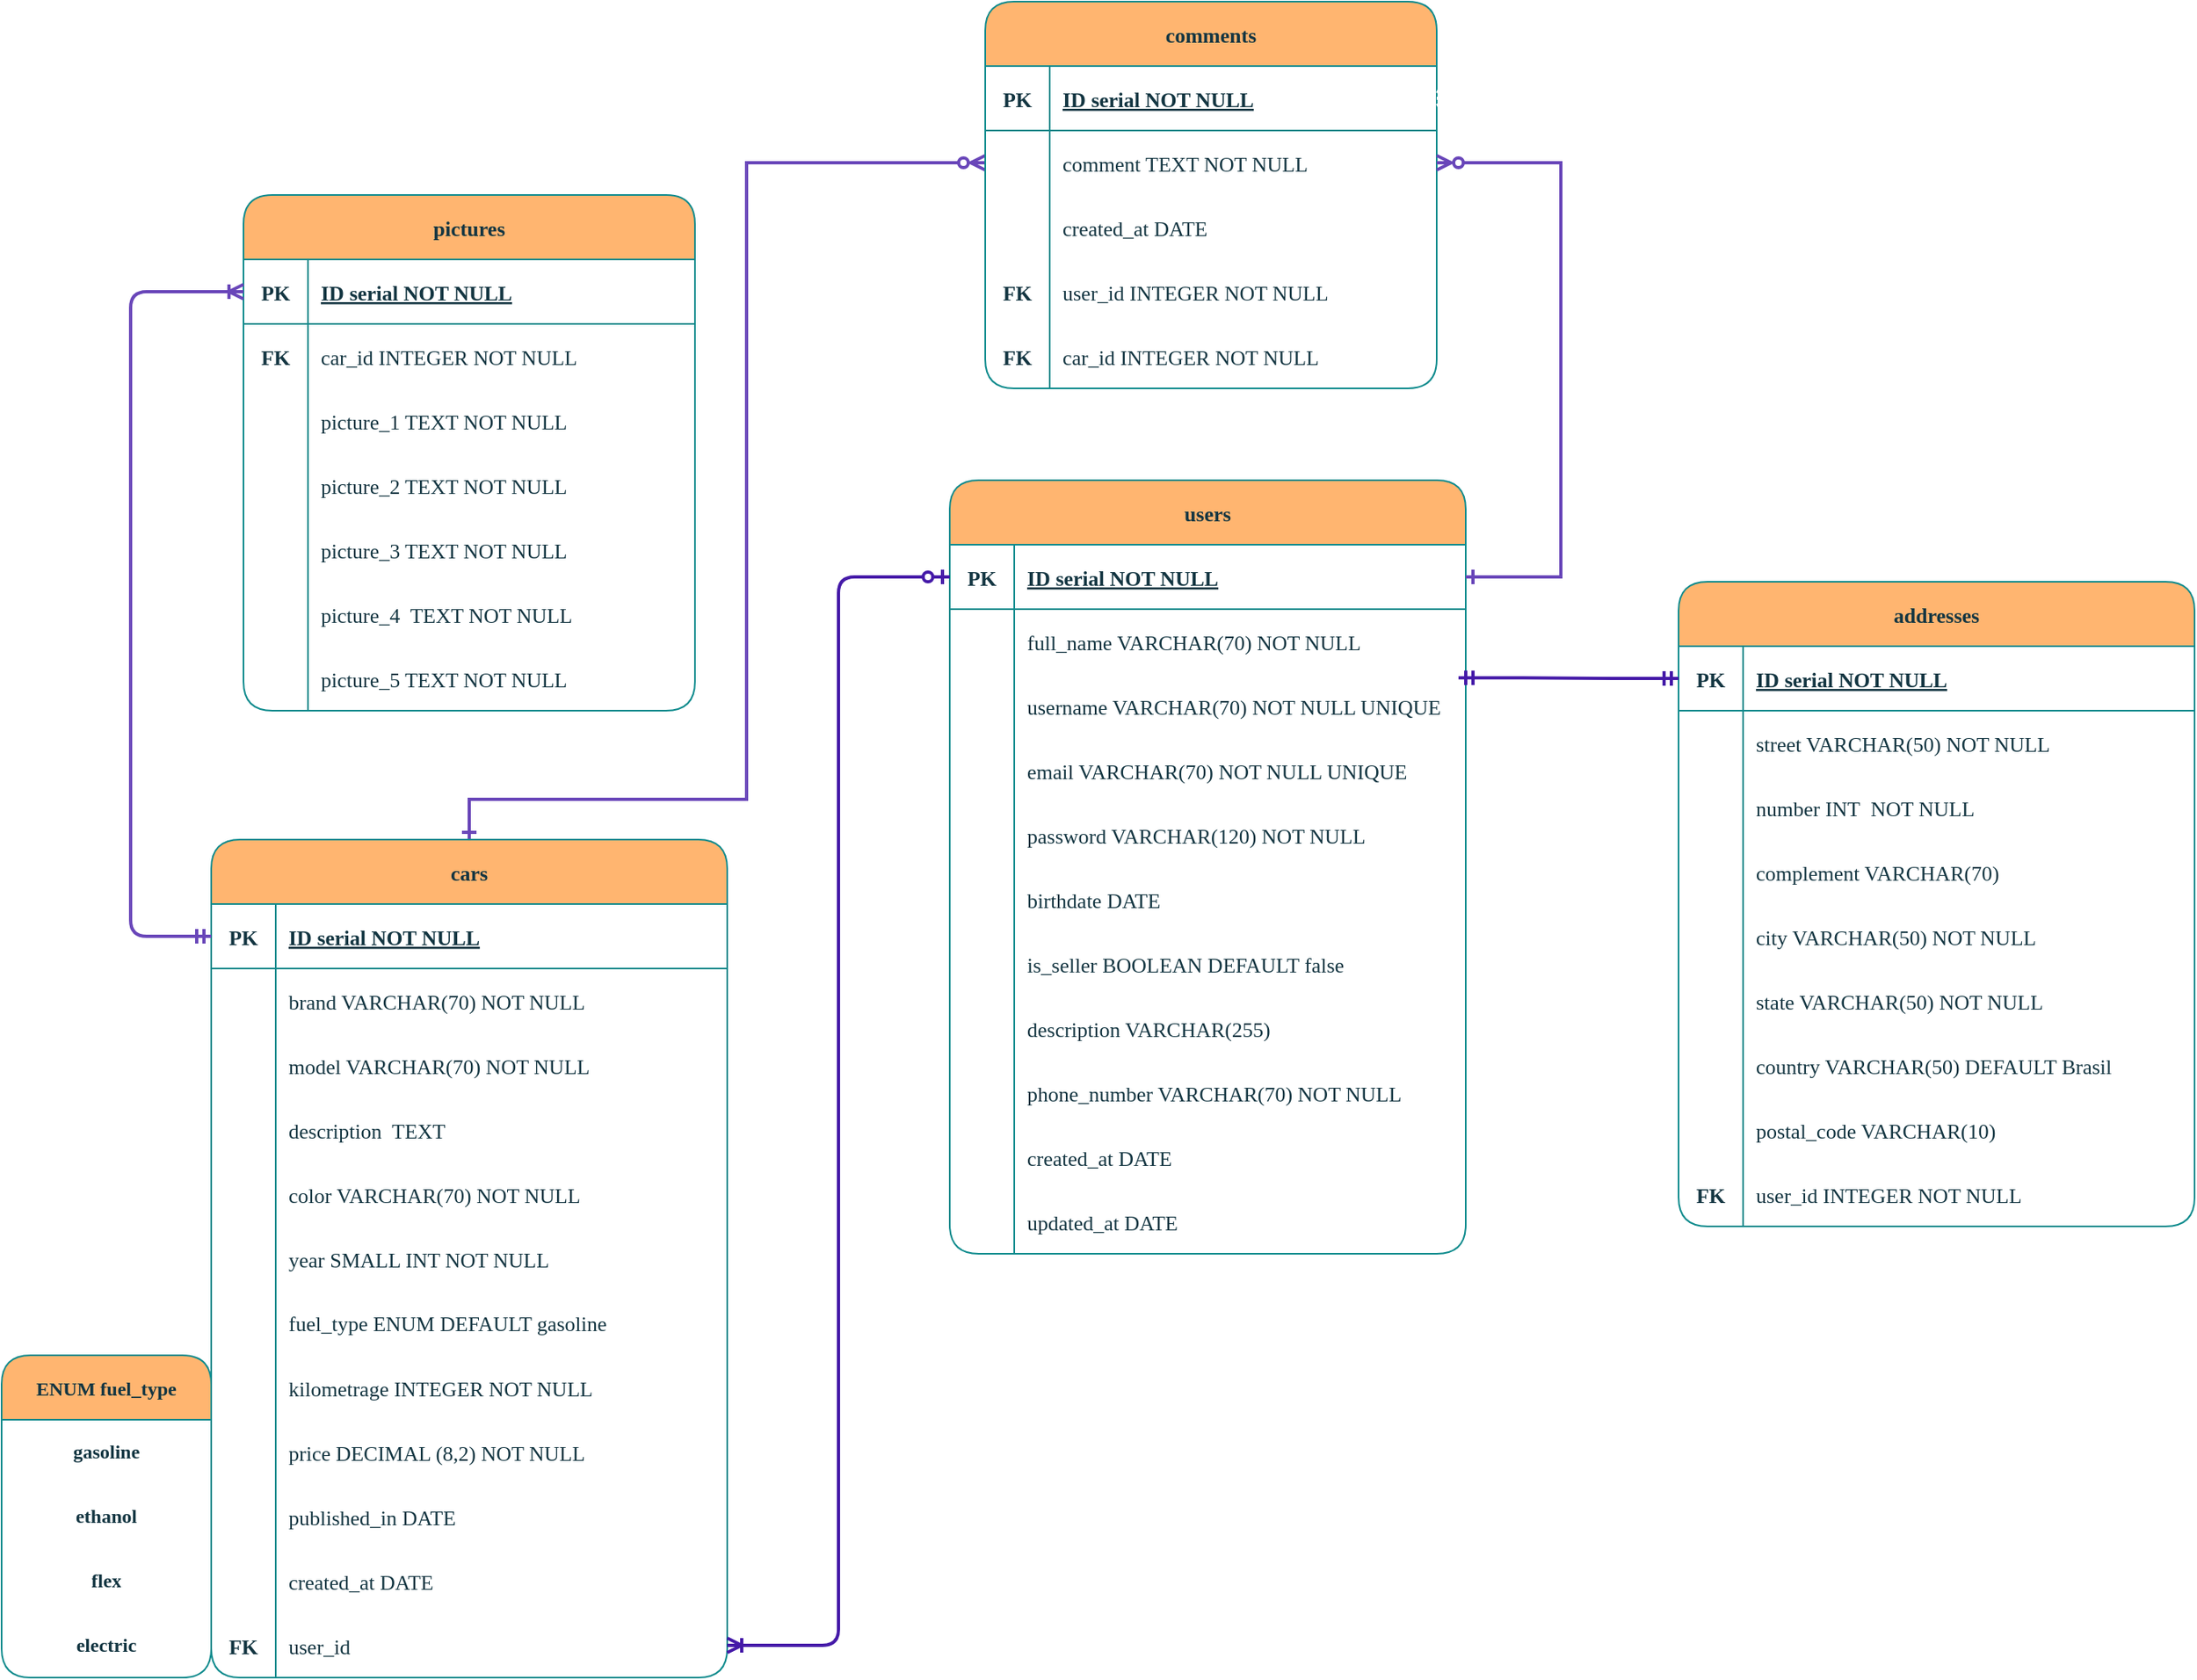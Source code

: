 <mxfile version="21.6.6" type="device">
  <diagram name="Page-1" id="eZqfjkuuo2thgTcHiKPm">
    <mxGraphModel dx="1714" dy="889" grid="0" gridSize="10" guides="1" tooltips="1" connect="1" arrows="1" fold="1" page="0" pageScale="1" pageWidth="827" pageHeight="1169" math="0" shadow="0">
      <root>
        <mxCell id="0" />
        <mxCell id="1" parent="0" />
        <mxCell id="yo2K2zlzBWfx7tQujHep-10" style="edgeStyle=orthogonalEdgeStyle;rounded=0;orthogonalLoop=1;jettySize=auto;html=1;entryX=0;entryY=0.5;entryDx=0;entryDy=0;startArrow=ERone;startFill=0;endArrow=ERzeroToMany;endFill=0;strokeColor=#6946b9;strokeWidth=2;" edge="1" parent="1" source="ZrY43uEeEf2vMAS4NS92-1" target="ZrY43uEeEf2vMAS4NS92-18">
          <mxGeometry relative="1" as="geometry">
            <Array as="points">
              <mxPoint x="345" y="527" />
              <mxPoint x="517" y="527" />
              <mxPoint x="517" y="132" />
            </Array>
          </mxGeometry>
        </mxCell>
        <mxCell id="ZrY43uEeEf2vMAS4NS92-1" value="cars" style="shape=table;startSize=40;container=1;collapsible=1;childLayout=tableLayout;fixedRows=1;rowLines=0;fontStyle=1;align=center;resizeLast=1;strokeColor=#0F8B8D;fontColor=#143642;fillColor=#FFB570;fontFamily=Ubuntu;fontSource=https%3A%2F%2Ffonts.googleapis.com%2Fcss%3Ffamily%3DUbuntu;rounded=1;labelBackgroundColor=none;fontSize=13;verticalAlign=middle;labelBorderColor=none;swimlaneFillColor=none;strokeWidth=1;" parent="1" vertex="1">
          <mxGeometry x="185" y="552" width="320" height="520" as="geometry" />
        </mxCell>
        <mxCell id="ZrY43uEeEf2vMAS4NS92-2" value="" style="shape=tableRow;horizontal=0;startSize=0;swimlaneHead=0;swimlaneBody=0;fillColor=none;collapsible=0;dropTarget=0;points=[[0,0.5],[1,0.5]];portConstraint=eastwest;top=0;left=0;right=0;bottom=1;strokeColor=#0F8B8D;fontColor=#143642;fontFamily=Ubuntu;fontSource=https%3A%2F%2Ffonts.googleapis.com%2Fcss%3Ffamily%3DUbuntu;rounded=1;labelBackgroundColor=none;fontSize=13;verticalAlign=middle;labelBorderColor=none;swimlaneFillColor=none;strokeWidth=1;" parent="ZrY43uEeEf2vMAS4NS92-1" vertex="1">
          <mxGeometry y="40" width="320" height="40" as="geometry" />
        </mxCell>
        <mxCell id="ZrY43uEeEf2vMAS4NS92-3" value="PK" style="shape=partialRectangle;connectable=0;fillColor=none;top=0;left=0;bottom=0;right=0;fontStyle=1;overflow=hidden;strokeColor=#0F8B8D;fontColor=#143642;fontFamily=Ubuntu;fontSource=https%3A%2F%2Ffonts.googleapis.com%2Fcss%3Ffamily%3DUbuntu;rounded=1;labelBackgroundColor=none;fontSize=13;verticalAlign=middle;labelBorderColor=none;swimlaneFillColor=none;strokeWidth=1;" parent="ZrY43uEeEf2vMAS4NS92-2" vertex="1">
          <mxGeometry width="40" height="40" as="geometry">
            <mxRectangle width="40" height="40" as="alternateBounds" />
          </mxGeometry>
        </mxCell>
        <mxCell id="ZrY43uEeEf2vMAS4NS92-4" value="ID serial NOT NULL" style="shape=partialRectangle;connectable=0;fillColor=none;top=0;left=0;bottom=0;right=0;align=left;spacingLeft=6;fontStyle=5;overflow=hidden;strokeColor=#0F8B8D;fontColor=#143642;fontFamily=Ubuntu;fontSource=https%3A%2F%2Ffonts.googleapis.com%2Fcss%3Ffamily%3DUbuntu;rounded=1;labelBackgroundColor=none;fontSize=13;verticalAlign=middle;labelBorderColor=none;swimlaneFillColor=none;strokeWidth=1;" parent="ZrY43uEeEf2vMAS4NS92-2" vertex="1">
          <mxGeometry x="40" width="280" height="40" as="geometry">
            <mxRectangle width="280" height="40" as="alternateBounds" />
          </mxGeometry>
        </mxCell>
        <mxCell id="ZrY43uEeEf2vMAS4NS92-5" value="" style="shape=tableRow;horizontal=0;startSize=0;swimlaneHead=0;swimlaneBody=0;fillColor=none;collapsible=0;dropTarget=0;points=[[0,0.5],[1,0.5]];portConstraint=eastwest;top=0;left=0;right=0;bottom=0;strokeColor=#0F8B8D;fontColor=#143642;fontFamily=Ubuntu;fontSource=https%3A%2F%2Ffonts.googleapis.com%2Fcss%3Ffamily%3DUbuntu;rounded=1;labelBackgroundColor=none;fontSize=13;verticalAlign=middle;labelBorderColor=none;swimlaneFillColor=none;strokeWidth=1;" parent="ZrY43uEeEf2vMAS4NS92-1" vertex="1">
          <mxGeometry y="80" width="320" height="40" as="geometry" />
        </mxCell>
        <mxCell id="ZrY43uEeEf2vMAS4NS92-6" value="" style="shape=partialRectangle;connectable=0;fillColor=none;top=0;left=0;bottom=0;right=0;editable=1;overflow=hidden;strokeColor=#0F8B8D;fontColor=#143642;fontFamily=Ubuntu;fontSource=https%3A%2F%2Ffonts.googleapis.com%2Fcss%3Ffamily%3DUbuntu;rounded=1;labelBackgroundColor=none;fontSize=13;verticalAlign=middle;labelBorderColor=none;swimlaneFillColor=none;strokeWidth=1;" parent="ZrY43uEeEf2vMAS4NS92-5" vertex="1">
          <mxGeometry width="40" height="40" as="geometry">
            <mxRectangle width="40" height="40" as="alternateBounds" />
          </mxGeometry>
        </mxCell>
        <mxCell id="ZrY43uEeEf2vMAS4NS92-7" value="brand VARCHAR(70) NOT NULL" style="shape=partialRectangle;connectable=0;fillColor=none;top=0;left=0;bottom=0;right=0;align=left;spacingLeft=6;overflow=hidden;strokeColor=#0F8B8D;fontColor=#143642;fontFamily=Ubuntu;fontSource=https%3A%2F%2Ffonts.googleapis.com%2Fcss%3Ffamily%3DUbuntu;rounded=1;labelBackgroundColor=none;fontSize=13;verticalAlign=middle;labelBorderColor=none;swimlaneFillColor=none;strokeWidth=1;" parent="ZrY43uEeEf2vMAS4NS92-5" vertex="1">
          <mxGeometry x="40" width="280" height="40" as="geometry">
            <mxRectangle width="280" height="40" as="alternateBounds" />
          </mxGeometry>
        </mxCell>
        <mxCell id="ZrY43uEeEf2vMAS4NS92-8" value="" style="shape=tableRow;horizontal=0;startSize=0;swimlaneHead=0;swimlaneBody=0;fillColor=none;collapsible=0;dropTarget=0;points=[[0,0.5],[1,0.5]];portConstraint=eastwest;top=0;left=0;right=0;bottom=0;strokeColor=#0F8B8D;fontColor=#143642;fontFamily=Ubuntu;fontSource=https%3A%2F%2Ffonts.googleapis.com%2Fcss%3Ffamily%3DUbuntu;rounded=1;labelBackgroundColor=none;fontSize=13;verticalAlign=middle;labelBorderColor=none;swimlaneFillColor=none;strokeWidth=1;" parent="ZrY43uEeEf2vMAS4NS92-1" vertex="1">
          <mxGeometry y="120" width="320" height="40" as="geometry" />
        </mxCell>
        <mxCell id="ZrY43uEeEf2vMAS4NS92-9" value="" style="shape=partialRectangle;connectable=0;fillColor=none;top=0;left=0;bottom=0;right=0;editable=1;overflow=hidden;strokeColor=#0F8B8D;fontColor=#143642;fontFamily=Ubuntu;fontSource=https%3A%2F%2Ffonts.googleapis.com%2Fcss%3Ffamily%3DUbuntu;rounded=1;labelBackgroundColor=none;fontSize=13;verticalAlign=middle;labelBorderColor=none;swimlaneFillColor=none;strokeWidth=1;" parent="ZrY43uEeEf2vMAS4NS92-8" vertex="1">
          <mxGeometry width="40" height="40" as="geometry">
            <mxRectangle width="40" height="40" as="alternateBounds" />
          </mxGeometry>
        </mxCell>
        <mxCell id="ZrY43uEeEf2vMAS4NS92-10" value="model VARCHAR(70) NOT NULL" style="shape=partialRectangle;connectable=0;fillColor=none;top=0;left=0;bottom=0;right=0;align=left;spacingLeft=6;overflow=hidden;strokeColor=#0F8B8D;fontColor=#143642;fontFamily=Ubuntu;fontSource=https%3A%2F%2Ffonts.googleapis.com%2Fcss%3Ffamily%3DUbuntu;rounded=1;labelBackgroundColor=none;fontSize=13;verticalAlign=middle;labelBorderColor=none;swimlaneFillColor=none;strokeWidth=1;fontStyle=0" parent="ZrY43uEeEf2vMAS4NS92-8" vertex="1">
          <mxGeometry x="40" width="280" height="40" as="geometry">
            <mxRectangle width="280" height="40" as="alternateBounds" />
          </mxGeometry>
        </mxCell>
        <mxCell id="ZrY43uEeEf2vMAS4NS92-149" style="shape=tableRow;horizontal=0;startSize=0;swimlaneHead=0;swimlaneBody=0;fillColor=none;collapsible=0;dropTarget=0;points=[[0,0.5],[1,0.5]];portConstraint=eastwest;top=0;left=0;right=0;bottom=0;strokeColor=#0F8B8D;fontColor=#143642;fontFamily=Ubuntu;fontSource=https%3A%2F%2Ffonts.googleapis.com%2Fcss%3Ffamily%3DUbuntu;rounded=1;labelBackgroundColor=none;fontSize=13;verticalAlign=middle;labelBorderColor=none;swimlaneFillColor=none;strokeWidth=1;" parent="ZrY43uEeEf2vMAS4NS92-1" vertex="1">
          <mxGeometry y="160" width="320" height="40" as="geometry" />
        </mxCell>
        <mxCell id="ZrY43uEeEf2vMAS4NS92-150" style="shape=partialRectangle;connectable=0;fillColor=none;top=0;left=0;bottom=0;right=0;editable=1;overflow=hidden;strokeColor=#0F8B8D;fontColor=#143642;fontFamily=Ubuntu;fontSource=https%3A%2F%2Ffonts.googleapis.com%2Fcss%3Ffamily%3DUbuntu;rounded=1;labelBackgroundColor=none;fontSize=13;verticalAlign=middle;labelBorderColor=none;swimlaneFillColor=none;strokeWidth=1;fontStyle=1" parent="ZrY43uEeEf2vMAS4NS92-149" vertex="1">
          <mxGeometry width="40" height="40" as="geometry">
            <mxRectangle width="40" height="40" as="alternateBounds" />
          </mxGeometry>
        </mxCell>
        <mxCell id="ZrY43uEeEf2vMAS4NS92-151" value="description  TEXT" style="shape=partialRectangle;connectable=0;fillColor=none;top=0;left=0;bottom=0;right=0;align=left;spacingLeft=6;overflow=hidden;strokeColor=#0F8B8D;fontColor=#143642;fontFamily=Ubuntu;fontSource=https%3A%2F%2Ffonts.googleapis.com%2Fcss%3Ffamily%3DUbuntu;rounded=1;labelBackgroundColor=none;fontSize=13;verticalAlign=middle;labelBorderColor=none;swimlaneFillColor=none;strokeWidth=1;" parent="ZrY43uEeEf2vMAS4NS92-149" vertex="1">
          <mxGeometry x="40" width="280" height="40" as="geometry">
            <mxRectangle width="280" height="40" as="alternateBounds" />
          </mxGeometry>
        </mxCell>
        <mxCell id="ZrY43uEeEf2vMAS4NS92-120" style="shape=tableRow;horizontal=0;startSize=0;swimlaneHead=0;swimlaneBody=0;fillColor=none;collapsible=0;dropTarget=0;points=[[0,0.5],[1,0.5]];portConstraint=eastwest;top=0;left=0;right=0;bottom=0;strokeColor=#0F8B8D;fontColor=#143642;fontFamily=Ubuntu;fontSource=https%3A%2F%2Ffonts.googleapis.com%2Fcss%3Ffamily%3DUbuntu;rounded=1;labelBackgroundColor=none;fontSize=13;verticalAlign=middle;labelBorderColor=none;swimlaneFillColor=none;strokeWidth=1;" parent="ZrY43uEeEf2vMAS4NS92-1" vertex="1">
          <mxGeometry y="200" width="320" height="40" as="geometry" />
        </mxCell>
        <mxCell id="ZrY43uEeEf2vMAS4NS92-121" style="shape=partialRectangle;connectable=0;fillColor=none;top=0;left=0;bottom=0;right=0;editable=1;overflow=hidden;strokeColor=#0F8B8D;fontColor=#143642;fontFamily=Ubuntu;fontSource=https%3A%2F%2Ffonts.googleapis.com%2Fcss%3Ffamily%3DUbuntu;rounded=1;labelBackgroundColor=none;fontSize=13;verticalAlign=middle;labelBorderColor=none;swimlaneFillColor=none;strokeWidth=1;" parent="ZrY43uEeEf2vMAS4NS92-120" vertex="1">
          <mxGeometry width="40" height="40" as="geometry">
            <mxRectangle width="40" height="40" as="alternateBounds" />
          </mxGeometry>
        </mxCell>
        <mxCell id="ZrY43uEeEf2vMAS4NS92-122" value="color VARCHAR(70) NOT NULL" style="shape=partialRectangle;connectable=0;fillColor=none;top=0;left=0;bottom=0;right=0;align=left;spacingLeft=6;overflow=hidden;strokeColor=#0F8B8D;fontColor=#143642;fontFamily=Ubuntu;fontSource=https%3A%2F%2Ffonts.googleapis.com%2Fcss%3Ffamily%3DUbuntu;rounded=1;labelBackgroundColor=none;fontSize=13;verticalAlign=middle;labelBorderColor=none;swimlaneFillColor=none;strokeWidth=1;" parent="ZrY43uEeEf2vMAS4NS92-120" vertex="1">
          <mxGeometry x="40" width="280" height="40" as="geometry">
            <mxRectangle width="280" height="40" as="alternateBounds" />
          </mxGeometry>
        </mxCell>
        <mxCell id="ZrY43uEeEf2vMAS4NS92-11" value="" style="shape=tableRow;horizontal=0;startSize=0;swimlaneHead=0;swimlaneBody=0;fillColor=none;collapsible=0;dropTarget=0;points=[[0,0.5],[1,0.5]];portConstraint=eastwest;top=0;left=0;right=0;bottom=0;strokeColor=#0F8B8D;fontColor=#143642;fontFamily=Ubuntu;fontSource=https%3A%2F%2Ffonts.googleapis.com%2Fcss%3Ffamily%3DUbuntu;rounded=1;labelBackgroundColor=none;fontSize=13;verticalAlign=middle;labelBorderColor=none;swimlaneFillColor=none;strokeWidth=1;" parent="ZrY43uEeEf2vMAS4NS92-1" vertex="1">
          <mxGeometry y="240" width="320" height="40" as="geometry" />
        </mxCell>
        <mxCell id="ZrY43uEeEf2vMAS4NS92-12" value="" style="shape=partialRectangle;connectable=0;fillColor=none;top=0;left=0;bottom=0;right=0;editable=1;overflow=hidden;strokeColor=#0F8B8D;fontColor=#143642;fontFamily=Ubuntu;fontSource=https%3A%2F%2Ffonts.googleapis.com%2Fcss%3Ffamily%3DUbuntu;rounded=1;labelBackgroundColor=none;fontSize=13;verticalAlign=middle;labelBorderColor=none;swimlaneFillColor=none;strokeWidth=1;" parent="ZrY43uEeEf2vMAS4NS92-11" vertex="1">
          <mxGeometry width="40" height="40" as="geometry">
            <mxRectangle width="40" height="40" as="alternateBounds" />
          </mxGeometry>
        </mxCell>
        <mxCell id="ZrY43uEeEf2vMAS4NS92-13" value="year SMALL INT NOT NULL" style="shape=partialRectangle;connectable=0;fillColor=none;top=0;left=0;bottom=0;right=0;align=left;spacingLeft=6;overflow=hidden;strokeColor=#0F8B8D;fontColor=#143642;fontFamily=Ubuntu;fontSource=https%3A%2F%2Ffonts.googleapis.com%2Fcss%3Ffamily%3DUbuntu;rounded=1;labelBackgroundColor=none;fontSize=13;verticalAlign=middle;labelBorderColor=none;swimlaneFillColor=none;strokeWidth=1;" parent="ZrY43uEeEf2vMAS4NS92-11" vertex="1">
          <mxGeometry x="40" width="280" height="40" as="geometry">
            <mxRectangle width="280" height="40" as="alternateBounds" />
          </mxGeometry>
        </mxCell>
        <mxCell id="ZrY43uEeEf2vMAS4NS92-117" style="shape=tableRow;horizontal=0;startSize=0;swimlaneHead=0;swimlaneBody=0;fillColor=none;collapsible=0;dropTarget=0;points=[[0,0.5],[1,0.5]];portConstraint=eastwest;top=0;left=0;right=0;bottom=0;strokeColor=#0F8B8D;fontColor=#143642;fontFamily=Ubuntu;fontSource=https%3A%2F%2Ffonts.googleapis.com%2Fcss%3Ffamily%3DUbuntu;rounded=1;labelBackgroundColor=none;fontSize=13;verticalAlign=middle;labelBorderColor=none;swimlaneFillColor=none;strokeWidth=1;" parent="ZrY43uEeEf2vMAS4NS92-1" vertex="1">
          <mxGeometry y="280" width="320" height="40" as="geometry" />
        </mxCell>
        <mxCell id="ZrY43uEeEf2vMAS4NS92-118" style="shape=partialRectangle;connectable=0;fillColor=none;top=0;left=0;bottom=0;right=0;editable=1;overflow=hidden;strokeColor=#0F8B8D;fontColor=#143642;fontFamily=Ubuntu;fontSource=https%3A%2F%2Ffonts.googleapis.com%2Fcss%3Ffamily%3DUbuntu;rounded=1;labelBackgroundColor=none;fontSize=13;verticalAlign=middle;labelBorderColor=none;swimlaneFillColor=none;strokeWidth=1;" parent="ZrY43uEeEf2vMAS4NS92-117" vertex="1">
          <mxGeometry width="40" height="40" as="geometry">
            <mxRectangle width="40" height="40" as="alternateBounds" />
          </mxGeometry>
        </mxCell>
        <mxCell id="ZrY43uEeEf2vMAS4NS92-119" value="fuel_type ENUM DEFAULT gasoline" style="shape=partialRectangle;connectable=0;fillColor=none;top=0;left=0;bottom=0;right=0;align=left;spacingLeft=6;overflow=hidden;strokeColor=#0F8B8D;fontColor=#143642;fontFamily=Ubuntu;fontSource=https%3A%2F%2Ffonts.googleapis.com%2Fcss%3Ffamily%3DUbuntu;rounded=1;labelBackgroundColor=none;fontSize=13;verticalAlign=middle;labelBorderColor=none;swimlaneFillColor=none;strokeWidth=1;whiteSpace=wrap;" parent="ZrY43uEeEf2vMAS4NS92-117" vertex="1">
          <mxGeometry x="40" width="280" height="40" as="geometry">
            <mxRectangle width="280" height="40" as="alternateBounds" />
          </mxGeometry>
        </mxCell>
        <mxCell id="ZrY43uEeEf2vMAS4NS92-114" style="shape=tableRow;horizontal=0;startSize=0;swimlaneHead=0;swimlaneBody=0;fillColor=none;collapsible=0;dropTarget=0;points=[[0,0.5],[1,0.5]];portConstraint=eastwest;top=0;left=0;right=0;bottom=0;strokeColor=#0F8B8D;fontColor=#143642;fontFamily=Ubuntu;fontSource=https%3A%2F%2Ffonts.googleapis.com%2Fcss%3Ffamily%3DUbuntu;rounded=1;labelBackgroundColor=none;fontSize=13;verticalAlign=middle;labelBorderColor=none;swimlaneFillColor=none;strokeWidth=1;" parent="ZrY43uEeEf2vMAS4NS92-1" vertex="1">
          <mxGeometry y="320" width="320" height="40" as="geometry" />
        </mxCell>
        <mxCell id="ZrY43uEeEf2vMAS4NS92-115" style="shape=partialRectangle;connectable=0;fillColor=none;top=0;left=0;bottom=0;right=0;editable=1;overflow=hidden;strokeColor=#0F8B8D;fontColor=#143642;fontFamily=Ubuntu;fontSource=https%3A%2F%2Ffonts.googleapis.com%2Fcss%3Ffamily%3DUbuntu;rounded=1;labelBackgroundColor=none;fontSize=13;verticalAlign=middle;labelBorderColor=none;swimlaneFillColor=none;strokeWidth=1;" parent="ZrY43uEeEf2vMAS4NS92-114" vertex="1">
          <mxGeometry width="40" height="40" as="geometry">
            <mxRectangle width="40" height="40" as="alternateBounds" />
          </mxGeometry>
        </mxCell>
        <mxCell id="ZrY43uEeEf2vMAS4NS92-116" value="kilometrage INTEGER NOT NULL" style="shape=partialRectangle;connectable=0;fillColor=none;top=0;left=0;bottom=0;right=0;align=left;spacingLeft=6;overflow=hidden;strokeColor=#0F8B8D;fontColor=#143642;fontFamily=Ubuntu;fontSource=https%3A%2F%2Ffonts.googleapis.com%2Fcss%3Ffamily%3DUbuntu;rounded=1;labelBackgroundColor=none;fontSize=13;verticalAlign=middle;labelBorderColor=none;swimlaneFillColor=none;strokeWidth=1;fontStyle=0" parent="ZrY43uEeEf2vMAS4NS92-114" vertex="1">
          <mxGeometry x="40" width="280" height="40" as="geometry">
            <mxRectangle width="280" height="40" as="alternateBounds" />
          </mxGeometry>
        </mxCell>
        <mxCell id="ZrY43uEeEf2vMAS4NS92-111" style="shape=tableRow;horizontal=0;startSize=0;swimlaneHead=0;swimlaneBody=0;fillColor=none;collapsible=0;dropTarget=0;points=[[0,0.5],[1,0.5]];portConstraint=eastwest;top=0;left=0;right=0;bottom=0;strokeColor=#0F8B8D;fontColor=#143642;fontFamily=Ubuntu;fontSource=https%3A%2F%2Ffonts.googleapis.com%2Fcss%3Ffamily%3DUbuntu;rounded=1;labelBackgroundColor=none;fontSize=13;verticalAlign=middle;labelBorderColor=none;swimlaneFillColor=none;strokeWidth=1;" parent="ZrY43uEeEf2vMAS4NS92-1" vertex="1">
          <mxGeometry y="360" width="320" height="40" as="geometry" />
        </mxCell>
        <mxCell id="ZrY43uEeEf2vMAS4NS92-112" style="shape=partialRectangle;connectable=0;fillColor=none;top=0;left=0;bottom=0;right=0;editable=1;overflow=hidden;strokeColor=#0F8B8D;fontColor=#143642;fontFamily=Ubuntu;fontSource=https%3A%2F%2Ffonts.googleapis.com%2Fcss%3Ffamily%3DUbuntu;rounded=1;labelBackgroundColor=none;fontSize=13;verticalAlign=middle;labelBorderColor=none;swimlaneFillColor=none;strokeWidth=1;" parent="ZrY43uEeEf2vMAS4NS92-111" vertex="1">
          <mxGeometry width="40" height="40" as="geometry">
            <mxRectangle width="40" height="40" as="alternateBounds" />
          </mxGeometry>
        </mxCell>
        <mxCell id="ZrY43uEeEf2vMAS4NS92-113" value="price DECIMAL (8,2) NOT NULL" style="shape=partialRectangle;connectable=0;fillColor=none;top=0;left=0;bottom=0;right=0;align=left;spacingLeft=6;overflow=hidden;strokeColor=#0F8B8D;fontColor=#143642;fontFamily=Ubuntu;fontSource=https%3A%2F%2Ffonts.googleapis.com%2Fcss%3Ffamily%3DUbuntu;rounded=1;labelBackgroundColor=none;fontSize=13;verticalAlign=middle;labelBorderColor=none;swimlaneFillColor=none;strokeWidth=1;" parent="ZrY43uEeEf2vMAS4NS92-111" vertex="1">
          <mxGeometry x="40" width="280" height="40" as="geometry">
            <mxRectangle width="280" height="40" as="alternateBounds" />
          </mxGeometry>
        </mxCell>
        <mxCell id="ZrY43uEeEf2vMAS4NS92-108" style="shape=tableRow;horizontal=0;startSize=0;swimlaneHead=0;swimlaneBody=0;fillColor=none;collapsible=0;dropTarget=0;points=[[0,0.5],[1,0.5]];portConstraint=eastwest;top=0;left=0;right=0;bottom=0;strokeColor=#0F8B8D;fontColor=#143642;fontFamily=Ubuntu;fontSource=https%3A%2F%2Ffonts.googleapis.com%2Fcss%3Ffamily%3DUbuntu;rounded=1;labelBackgroundColor=none;fontSize=13;verticalAlign=middle;labelBorderColor=none;swimlaneFillColor=none;strokeWidth=1;" parent="ZrY43uEeEf2vMAS4NS92-1" vertex="1">
          <mxGeometry y="400" width="320" height="40" as="geometry" />
        </mxCell>
        <mxCell id="ZrY43uEeEf2vMAS4NS92-109" style="shape=partialRectangle;connectable=0;fillColor=none;top=0;left=0;bottom=0;right=0;editable=1;overflow=hidden;strokeColor=#0F8B8D;fontColor=#143642;fontFamily=Ubuntu;fontSource=https%3A%2F%2Ffonts.googleapis.com%2Fcss%3Ffamily%3DUbuntu;rounded=1;labelBackgroundColor=none;fontSize=13;verticalAlign=middle;labelBorderColor=none;swimlaneFillColor=none;strokeWidth=1;" parent="ZrY43uEeEf2vMAS4NS92-108" vertex="1">
          <mxGeometry width="40" height="40" as="geometry">
            <mxRectangle width="40" height="40" as="alternateBounds" />
          </mxGeometry>
        </mxCell>
        <mxCell id="ZrY43uEeEf2vMAS4NS92-110" value="published_in DATE" style="shape=partialRectangle;connectable=0;fillColor=none;top=0;left=0;bottom=0;right=0;align=left;spacingLeft=6;overflow=hidden;strokeColor=#0F8B8D;fontColor=#143642;fontFamily=Ubuntu;fontSource=https%3A%2F%2Ffonts.googleapis.com%2Fcss%3Ffamily%3DUbuntu;rounded=1;labelBackgroundColor=none;fontSize=13;verticalAlign=middle;labelBorderColor=none;swimlaneFillColor=none;strokeWidth=1;" parent="ZrY43uEeEf2vMAS4NS92-108" vertex="1">
          <mxGeometry x="40" width="280" height="40" as="geometry">
            <mxRectangle width="280" height="40" as="alternateBounds" />
          </mxGeometry>
        </mxCell>
        <mxCell id="ZrY43uEeEf2vMAS4NS92-105" style="shape=tableRow;horizontal=0;startSize=0;swimlaneHead=0;swimlaneBody=0;fillColor=none;collapsible=0;dropTarget=0;points=[[0,0.5],[1,0.5]];portConstraint=eastwest;top=0;left=0;right=0;bottom=0;strokeColor=#0F8B8D;fontColor=#143642;fontFamily=Ubuntu;fontSource=https%3A%2F%2Ffonts.googleapis.com%2Fcss%3Ffamily%3DUbuntu;rounded=1;labelBackgroundColor=none;fontSize=13;verticalAlign=middle;labelBorderColor=none;swimlaneFillColor=none;strokeWidth=1;" parent="ZrY43uEeEf2vMAS4NS92-1" vertex="1">
          <mxGeometry y="440" width="320" height="40" as="geometry" />
        </mxCell>
        <mxCell id="ZrY43uEeEf2vMAS4NS92-106" style="shape=partialRectangle;connectable=0;fillColor=none;top=0;left=0;bottom=0;right=0;editable=1;overflow=hidden;strokeColor=#0F8B8D;fontColor=#143642;fontFamily=Ubuntu;fontSource=https%3A%2F%2Ffonts.googleapis.com%2Fcss%3Ffamily%3DUbuntu;rounded=1;labelBackgroundColor=none;fontSize=13;verticalAlign=middle;labelBorderColor=none;swimlaneFillColor=none;strokeWidth=1;" parent="ZrY43uEeEf2vMAS4NS92-105" vertex="1">
          <mxGeometry width="40" height="40" as="geometry">
            <mxRectangle width="40" height="40" as="alternateBounds" />
          </mxGeometry>
        </mxCell>
        <mxCell id="ZrY43uEeEf2vMAS4NS92-107" value="created_at DATE" style="shape=partialRectangle;connectable=0;fillColor=none;top=0;left=0;bottom=0;right=0;align=left;spacingLeft=6;overflow=hidden;strokeColor=#0F8B8D;fontColor=#143642;fontFamily=Ubuntu;fontSource=https%3A%2F%2Ffonts.googleapis.com%2Fcss%3Ffamily%3DUbuntu;rounded=1;labelBackgroundColor=none;fontSize=13;verticalAlign=middle;labelBorderColor=none;swimlaneFillColor=none;strokeWidth=1;" parent="ZrY43uEeEf2vMAS4NS92-105" vertex="1">
          <mxGeometry x="40" width="280" height="40" as="geometry">
            <mxRectangle width="280" height="40" as="alternateBounds" />
          </mxGeometry>
        </mxCell>
        <mxCell id="ZrY43uEeEf2vMAS4NS92-102" style="shape=tableRow;horizontal=0;startSize=0;swimlaneHead=0;swimlaneBody=0;fillColor=none;collapsible=0;dropTarget=0;points=[[0,0.5],[1,0.5]];portConstraint=eastwest;top=0;left=0;right=0;bottom=0;strokeColor=#0F8B8D;fontColor=#143642;fontFamily=Ubuntu;fontSource=https%3A%2F%2Ffonts.googleapis.com%2Fcss%3Ffamily%3DUbuntu;rounded=1;labelBackgroundColor=none;fontSize=13;verticalAlign=middle;labelBorderColor=none;swimlaneFillColor=none;strokeWidth=1;" parent="ZrY43uEeEf2vMAS4NS92-1" vertex="1">
          <mxGeometry y="480" width="320" height="40" as="geometry" />
        </mxCell>
        <mxCell id="ZrY43uEeEf2vMAS4NS92-103" value="FK" style="shape=partialRectangle;connectable=0;fillColor=none;top=0;left=0;bottom=0;right=0;editable=1;overflow=hidden;strokeColor=#0F8B8D;fontColor=#143642;fontFamily=Ubuntu;fontSource=https%3A%2F%2Ffonts.googleapis.com%2Fcss%3Ffamily%3DUbuntu;rounded=1;labelBackgroundColor=none;fontSize=13;verticalAlign=middle;labelBorderColor=none;swimlaneFillColor=none;strokeWidth=1;fontStyle=1" parent="ZrY43uEeEf2vMAS4NS92-102" vertex="1">
          <mxGeometry width="40" height="40" as="geometry">
            <mxRectangle width="40" height="40" as="alternateBounds" />
          </mxGeometry>
        </mxCell>
        <mxCell id="ZrY43uEeEf2vMAS4NS92-104" value="user_id" style="shape=partialRectangle;connectable=0;fillColor=none;top=0;left=0;bottom=0;right=0;align=left;spacingLeft=6;overflow=hidden;strokeColor=#0F8B8D;fontColor=#143642;fontFamily=Ubuntu;fontSource=https%3A%2F%2Ffonts.googleapis.com%2Fcss%3Ffamily%3DUbuntu;rounded=1;labelBackgroundColor=none;fontSize=13;verticalAlign=middle;labelBorderColor=none;swimlaneFillColor=none;strokeWidth=1;" parent="ZrY43uEeEf2vMAS4NS92-102" vertex="1">
          <mxGeometry x="40" width="280" height="40" as="geometry">
            <mxRectangle width="280" height="40" as="alternateBounds" />
          </mxGeometry>
        </mxCell>
        <mxCell id="ZrY43uEeEf2vMAS4NS92-14" value="comments" style="shape=table;startSize=40;container=1;collapsible=1;childLayout=tableLayout;fixedRows=1;rowLines=0;fontStyle=1;align=center;resizeLast=1;strokeColor=#0F8B8D;fontColor=#143642;fillColor=#FFB570;fontFamily=Ubuntu;fontSource=https%3A%2F%2Ffonts.googleapis.com%2Fcss%3Ffamily%3DUbuntu;rounded=1;labelBackgroundColor=none;fontSize=13;verticalAlign=middle;labelBorderColor=none;fillStyle=auto;gradientColor=none;swimlaneFillColor=none;strokeWidth=1;" parent="1" vertex="1">
          <mxGeometry x="665" y="32" width="280" height="240" as="geometry" />
        </mxCell>
        <mxCell id="ZrY43uEeEf2vMAS4NS92-15" value="" style="shape=tableRow;horizontal=0;startSize=0;swimlaneHead=0;swimlaneBody=0;fillColor=none;collapsible=0;dropTarget=0;points=[[0,0.5],[1,0.5]];portConstraint=eastwest;top=0;left=0;right=0;bottom=1;strokeColor=#0F8B8D;fontColor=#143642;fontFamily=Ubuntu;fontSource=https%3A%2F%2Ffonts.googleapis.com%2Fcss%3Ffamily%3DUbuntu;rounded=1;labelBackgroundColor=none;fontSize=13;verticalAlign=middle;labelBorderColor=none;swimlaneFillColor=none;strokeWidth=1;" parent="ZrY43uEeEf2vMAS4NS92-14" vertex="1">
          <mxGeometry y="40" width="280" height="40" as="geometry" />
        </mxCell>
        <mxCell id="ZrY43uEeEf2vMAS4NS92-16" value="PK" style="shape=partialRectangle;connectable=0;fillColor=none;top=0;left=0;bottom=0;right=0;fontStyle=1;overflow=hidden;strokeColor=#0F8B8D;fontColor=#143642;fontFamily=Ubuntu;fontSource=https%3A%2F%2Ffonts.googleapis.com%2Fcss%3Ffamily%3DUbuntu;rounded=1;labelBackgroundColor=none;fontSize=13;verticalAlign=middle;labelBorderColor=none;swimlaneFillColor=none;strokeWidth=1;" parent="ZrY43uEeEf2vMAS4NS92-15" vertex="1">
          <mxGeometry width="40" height="40" as="geometry">
            <mxRectangle width="40" height="40" as="alternateBounds" />
          </mxGeometry>
        </mxCell>
        <mxCell id="ZrY43uEeEf2vMAS4NS92-17" value="ID serial NOT NULL" style="shape=partialRectangle;connectable=0;fillColor=none;top=0;left=0;bottom=0;right=0;align=left;spacingLeft=6;fontStyle=5;overflow=hidden;strokeColor=#0F8B8D;fontColor=#143642;fontFamily=Ubuntu;fontSource=https%3A%2F%2Ffonts.googleapis.com%2Fcss%3Ffamily%3DUbuntu;rounded=1;labelBackgroundColor=none;fontSize=13;verticalAlign=middle;labelBorderColor=none;swimlaneFillColor=none;strokeWidth=1;" parent="ZrY43uEeEf2vMAS4NS92-15" vertex="1">
          <mxGeometry x="40" width="240" height="40" as="geometry">
            <mxRectangle width="240" height="40" as="alternateBounds" />
          </mxGeometry>
        </mxCell>
        <mxCell id="ZrY43uEeEf2vMAS4NS92-18" value="" style="shape=tableRow;horizontal=0;startSize=0;swimlaneHead=0;swimlaneBody=0;fillColor=none;collapsible=0;dropTarget=0;points=[[0,0.5],[1,0.5]];portConstraint=eastwest;top=0;left=0;right=0;bottom=0;strokeColor=#0F8B8D;fontColor=#143642;fontFamily=Ubuntu;fontSource=https%3A%2F%2Ffonts.googleapis.com%2Fcss%3Ffamily%3DUbuntu;rounded=1;labelBackgroundColor=none;fontSize=13;verticalAlign=middle;labelBorderColor=none;swimlaneFillColor=none;strokeWidth=1;" parent="ZrY43uEeEf2vMAS4NS92-14" vertex="1">
          <mxGeometry y="80" width="280" height="40" as="geometry" />
        </mxCell>
        <mxCell id="ZrY43uEeEf2vMAS4NS92-19" value="" style="shape=partialRectangle;connectable=0;fillColor=none;top=0;left=0;bottom=0;right=0;editable=1;overflow=hidden;strokeColor=#0F8B8D;fontColor=#143642;fontFamily=Ubuntu;fontSource=https%3A%2F%2Ffonts.googleapis.com%2Fcss%3Ffamily%3DUbuntu;rounded=1;labelBackgroundColor=none;fontSize=13;verticalAlign=middle;labelBorderColor=none;swimlaneFillColor=none;strokeWidth=1;" parent="ZrY43uEeEf2vMAS4NS92-18" vertex="1">
          <mxGeometry width="40" height="40" as="geometry">
            <mxRectangle width="40" height="40" as="alternateBounds" />
          </mxGeometry>
        </mxCell>
        <mxCell id="ZrY43uEeEf2vMAS4NS92-20" value="comment TEXT NOT NULL" style="shape=partialRectangle;connectable=0;fillColor=none;top=0;left=0;bottom=0;right=0;align=left;spacingLeft=6;overflow=hidden;strokeColor=#0F8B8D;fontColor=#143642;fontFamily=Ubuntu;fontSource=https%3A%2F%2Ffonts.googleapis.com%2Fcss%3Ffamily%3DUbuntu;rounded=1;labelBackgroundColor=none;fontSize=13;verticalAlign=middle;labelBorderColor=none;swimlaneFillColor=none;strokeWidth=1;" parent="ZrY43uEeEf2vMAS4NS92-18" vertex="1">
          <mxGeometry x="40" width="240" height="40" as="geometry">
            <mxRectangle width="240" height="40" as="alternateBounds" />
          </mxGeometry>
        </mxCell>
        <mxCell id="ZrY43uEeEf2vMAS4NS92-66" style="shape=tableRow;horizontal=0;startSize=0;swimlaneHead=0;swimlaneBody=0;fillColor=none;collapsible=0;dropTarget=0;points=[[0,0.5],[1,0.5]];portConstraint=eastwest;top=0;left=0;right=0;bottom=0;strokeColor=#0F8B8D;fontColor=#143642;fontFamily=Ubuntu;fontSource=https%3A%2F%2Ffonts.googleapis.com%2Fcss%3Ffamily%3DUbuntu;rounded=1;labelBackgroundColor=none;fontSize=13;verticalAlign=middle;labelBorderColor=none;swimlaneFillColor=none;strokeWidth=1;" parent="ZrY43uEeEf2vMAS4NS92-14" vertex="1">
          <mxGeometry y="120" width="280" height="40" as="geometry" />
        </mxCell>
        <mxCell id="ZrY43uEeEf2vMAS4NS92-67" style="shape=partialRectangle;connectable=0;fillColor=none;top=0;left=0;bottom=0;right=0;editable=1;overflow=hidden;strokeColor=#0F8B8D;fontColor=#143642;fontStyle=1;fontFamily=Ubuntu;fontSource=https%3A%2F%2Ffonts.googleapis.com%2Fcss%3Ffamily%3DUbuntu;rounded=1;labelBackgroundColor=none;fontSize=13;verticalAlign=middle;labelBorderColor=none;swimlaneFillColor=none;strokeWidth=1;" parent="ZrY43uEeEf2vMAS4NS92-66" vertex="1">
          <mxGeometry width="40" height="40" as="geometry">
            <mxRectangle width="40" height="40" as="alternateBounds" />
          </mxGeometry>
        </mxCell>
        <mxCell id="ZrY43uEeEf2vMAS4NS92-68" value="created_at DATE" style="shape=partialRectangle;connectable=0;fillColor=none;top=0;left=0;bottom=0;right=0;align=left;spacingLeft=6;overflow=hidden;strokeColor=#0F8B8D;fontColor=#143642;fontFamily=Ubuntu;fontSource=https%3A%2F%2Ffonts.googleapis.com%2Fcss%3Ffamily%3DUbuntu;rounded=1;labelBackgroundColor=none;fontSize=13;verticalAlign=middle;labelBorderColor=none;swimlaneFillColor=none;strokeWidth=1;" parent="ZrY43uEeEf2vMAS4NS92-66" vertex="1">
          <mxGeometry x="40" width="240" height="40" as="geometry">
            <mxRectangle width="240" height="40" as="alternateBounds" />
          </mxGeometry>
        </mxCell>
        <mxCell id="ZrY43uEeEf2vMAS4NS92-21" value="" style="shape=tableRow;horizontal=0;startSize=0;swimlaneHead=0;swimlaneBody=0;fillColor=none;collapsible=0;dropTarget=0;points=[[0,0.5],[1,0.5]];portConstraint=eastwest;top=0;left=0;right=0;bottom=0;strokeColor=#0F8B8D;fontColor=#143642;fontFamily=Ubuntu;fontSource=https%3A%2F%2Ffonts.googleapis.com%2Fcss%3Ffamily%3DUbuntu;rounded=1;labelBackgroundColor=none;fontSize=13;verticalAlign=middle;labelBorderColor=none;swimlaneFillColor=none;strokeWidth=1;" parent="ZrY43uEeEf2vMAS4NS92-14" vertex="1">
          <mxGeometry y="160" width="280" height="40" as="geometry" />
        </mxCell>
        <mxCell id="ZrY43uEeEf2vMAS4NS92-22" value="FK" style="shape=partialRectangle;connectable=0;fillColor=none;top=0;left=0;bottom=0;right=0;editable=1;overflow=hidden;strokeColor=#0F8B8D;fontColor=#143642;fontStyle=1;fontFamily=Ubuntu;fontSource=https%3A%2F%2Ffonts.googleapis.com%2Fcss%3Ffamily%3DUbuntu;rounded=1;labelBackgroundColor=none;fontSize=13;verticalAlign=middle;labelBorderColor=none;swimlaneFillColor=none;strokeWidth=1;" parent="ZrY43uEeEf2vMAS4NS92-21" vertex="1">
          <mxGeometry width="40" height="40" as="geometry">
            <mxRectangle width="40" height="40" as="alternateBounds" />
          </mxGeometry>
        </mxCell>
        <mxCell id="ZrY43uEeEf2vMAS4NS92-23" value="user_id INTEGER NOT NULL" style="shape=partialRectangle;connectable=0;fillColor=none;top=0;left=0;bottom=0;right=0;align=left;spacingLeft=6;overflow=hidden;strokeColor=#0F8B8D;fontColor=#143642;fontFamily=Ubuntu;fontSource=https%3A%2F%2Ffonts.googleapis.com%2Fcss%3Ffamily%3DUbuntu;rounded=1;labelBackgroundColor=none;fontSize=13;verticalAlign=middle;labelBorderColor=none;swimlaneFillColor=none;strokeWidth=1;" parent="ZrY43uEeEf2vMAS4NS92-21" vertex="1">
          <mxGeometry x="40" width="240" height="40" as="geometry">
            <mxRectangle width="240" height="40" as="alternateBounds" />
          </mxGeometry>
        </mxCell>
        <mxCell id="ZrY43uEeEf2vMAS4NS92-24" value="" style="shape=tableRow;horizontal=0;startSize=0;swimlaneHead=0;swimlaneBody=0;fillColor=none;collapsible=0;dropTarget=0;points=[[0,0.5],[1,0.5]];portConstraint=eastwest;top=0;left=0;right=0;bottom=0;strokeColor=#0F8B8D;fontColor=#143642;fontFamily=Ubuntu;fontSource=https%3A%2F%2Ffonts.googleapis.com%2Fcss%3Ffamily%3DUbuntu;rounded=1;labelBackgroundColor=none;fontSize=13;verticalAlign=middle;labelBorderColor=none;swimlaneFillColor=none;strokeWidth=1;" parent="ZrY43uEeEf2vMAS4NS92-14" vertex="1">
          <mxGeometry y="200" width="280" height="40" as="geometry" />
        </mxCell>
        <mxCell id="ZrY43uEeEf2vMAS4NS92-25" value="FK" style="shape=partialRectangle;connectable=0;fillColor=none;top=0;left=0;bottom=0;right=0;editable=1;overflow=hidden;strokeColor=#0F8B8D;fontColor=#143642;fontStyle=1;fontFamily=Ubuntu;fontSource=https%3A%2F%2Ffonts.googleapis.com%2Fcss%3Ffamily%3DUbuntu;rounded=1;labelBackgroundColor=none;fontSize=13;verticalAlign=middle;labelBorderColor=none;swimlaneFillColor=none;strokeWidth=1;" parent="ZrY43uEeEf2vMAS4NS92-24" vertex="1">
          <mxGeometry width="40" height="40" as="geometry">
            <mxRectangle width="40" height="40" as="alternateBounds" />
          </mxGeometry>
        </mxCell>
        <mxCell id="ZrY43uEeEf2vMAS4NS92-26" value="car_id INTEGER NOT NULL" style="shape=partialRectangle;connectable=0;fillColor=none;top=0;left=0;bottom=0;right=0;align=left;spacingLeft=6;overflow=hidden;strokeColor=#0F8B8D;fontColor=#143642;fontFamily=Ubuntu;fontSource=https%3A%2F%2Ffonts.googleapis.com%2Fcss%3Ffamily%3DUbuntu;rounded=1;labelBackgroundColor=none;fontSize=13;verticalAlign=middle;labelBorderColor=none;swimlaneFillColor=none;strokeWidth=1;" parent="ZrY43uEeEf2vMAS4NS92-24" vertex="1">
          <mxGeometry x="40" width="240" height="40" as="geometry">
            <mxRectangle width="240" height="40" as="alternateBounds" />
          </mxGeometry>
        </mxCell>
        <mxCell id="ZrY43uEeEf2vMAS4NS92-27" value="users" style="shape=table;startSize=40;container=1;collapsible=1;childLayout=tableLayout;fixedRows=1;rowLines=0;fontStyle=1;align=center;resizeLast=1;strokeColor=#0F8B8D;fontColor=#143642;fillColor=#FFB570;fontFamily=Ubuntu;fontSource=https%3A%2F%2Ffonts.googleapis.com%2Fcss%3Ffamily%3DUbuntu;rounded=1;labelBackgroundColor=none;fontSize=13;verticalAlign=middle;labelBorderColor=none;swimlaneFillColor=none;strokeWidth=1;" parent="1" vertex="1">
          <mxGeometry x="643" y="329" width="320" height="480" as="geometry" />
        </mxCell>
        <mxCell id="ZrY43uEeEf2vMAS4NS92-28" value="" style="shape=tableRow;horizontal=0;startSize=0;swimlaneHead=0;swimlaneBody=0;fillColor=none;collapsible=0;dropTarget=0;points=[[0,0.5],[1,0.5]];portConstraint=eastwest;top=0;left=0;right=0;bottom=1;strokeColor=#0F8B8D;fontColor=#143642;fontFamily=Ubuntu;fontSource=https%3A%2F%2Ffonts.googleapis.com%2Fcss%3Ffamily%3DUbuntu;rounded=1;labelBackgroundColor=none;fontSize=13;verticalAlign=middle;labelBorderColor=none;swimlaneFillColor=none;strokeWidth=1;" parent="ZrY43uEeEf2vMAS4NS92-27" vertex="1">
          <mxGeometry y="40" width="320" height="40" as="geometry" />
        </mxCell>
        <mxCell id="ZrY43uEeEf2vMAS4NS92-29" value="PK" style="shape=partialRectangle;connectable=0;fillColor=none;top=0;left=0;bottom=0;right=0;fontStyle=1;overflow=hidden;strokeColor=#0F8B8D;fontColor=#143642;fontFamily=Ubuntu;fontSource=https%3A%2F%2Ffonts.googleapis.com%2Fcss%3Ffamily%3DUbuntu;rounded=1;labelBackgroundColor=none;fontSize=13;verticalAlign=middle;labelBorderColor=none;swimlaneFillColor=none;strokeWidth=1;" parent="ZrY43uEeEf2vMAS4NS92-28" vertex="1">
          <mxGeometry width="40" height="40" as="geometry">
            <mxRectangle width="40" height="40" as="alternateBounds" />
          </mxGeometry>
        </mxCell>
        <mxCell id="ZrY43uEeEf2vMAS4NS92-30" value="ID serial NOT NULL" style="shape=partialRectangle;connectable=0;fillColor=none;top=0;left=0;bottom=0;right=0;align=left;spacingLeft=6;fontStyle=5;overflow=hidden;strokeColor=#0F8B8D;fontColor=#143642;fontFamily=Ubuntu;fontSource=https%3A%2F%2Ffonts.googleapis.com%2Fcss%3Ffamily%3DUbuntu;rounded=1;labelBackgroundColor=none;fontSize=13;verticalAlign=middle;labelBorderColor=none;swimlaneFillColor=none;strokeWidth=1;" parent="ZrY43uEeEf2vMAS4NS92-28" vertex="1">
          <mxGeometry x="40" width="280" height="40" as="geometry">
            <mxRectangle width="280" height="40" as="alternateBounds" />
          </mxGeometry>
        </mxCell>
        <mxCell id="yo2K2zlzBWfx7tQujHep-1" style="shape=tableRow;horizontal=0;startSize=0;swimlaneHead=0;swimlaneBody=0;fillColor=none;collapsible=0;dropTarget=0;points=[[0,0.5],[1,0.5]];portConstraint=eastwest;top=0;left=0;right=0;bottom=0;strokeColor=#0F8B8D;fontColor=#143642;fontFamily=Ubuntu;fontSource=https%3A%2F%2Ffonts.googleapis.com%2Fcss%3Ffamily%3DUbuntu;rounded=1;labelBackgroundColor=none;fontSize=13;verticalAlign=middle;labelBorderColor=none;swimlaneFillColor=none;strokeWidth=1;" vertex="1" parent="ZrY43uEeEf2vMAS4NS92-27">
          <mxGeometry y="80" width="320" height="40" as="geometry" />
        </mxCell>
        <mxCell id="yo2K2zlzBWfx7tQujHep-2" style="shape=partialRectangle;connectable=0;fillColor=none;top=0;left=0;bottom=0;right=0;editable=1;overflow=hidden;strokeColor=#0F8B8D;fontColor=#143642;fontFamily=Ubuntu;fontSource=https%3A%2F%2Ffonts.googleapis.com%2Fcss%3Ffamily%3DUbuntu;rounded=1;labelBackgroundColor=none;fontSize=13;verticalAlign=middle;labelBorderColor=none;swimlaneFillColor=none;strokeWidth=1;" vertex="1" parent="yo2K2zlzBWfx7tQujHep-1">
          <mxGeometry width="40" height="40" as="geometry">
            <mxRectangle width="40" height="40" as="alternateBounds" />
          </mxGeometry>
        </mxCell>
        <mxCell id="yo2K2zlzBWfx7tQujHep-3" value="full_name VARCHAR(70) NOT NULL" style="shape=partialRectangle;connectable=0;fillColor=none;top=0;left=0;bottom=0;right=0;align=left;spacingLeft=6;overflow=hidden;strokeColor=#0F8B8D;fontColor=#143642;fontFamily=Ubuntu;fontSource=https%3A%2F%2Ffonts.googleapis.com%2Fcss%3Ffamily%3DUbuntu;rounded=1;labelBackgroundColor=none;fontSize=13;verticalAlign=middle;labelBorderColor=none;swimlaneFillColor=none;strokeWidth=1;" vertex="1" parent="yo2K2zlzBWfx7tQujHep-1">
          <mxGeometry x="40" width="280" height="40" as="geometry">
            <mxRectangle width="280" height="40" as="alternateBounds" />
          </mxGeometry>
        </mxCell>
        <mxCell id="ZrY43uEeEf2vMAS4NS92-31" value="" style="shape=tableRow;horizontal=0;startSize=0;swimlaneHead=0;swimlaneBody=0;fillColor=none;collapsible=0;dropTarget=0;points=[[0,0.5],[1,0.5]];portConstraint=eastwest;top=0;left=0;right=0;bottom=0;strokeColor=#0F8B8D;fontColor=#143642;fontFamily=Ubuntu;fontSource=https%3A%2F%2Ffonts.googleapis.com%2Fcss%3Ffamily%3DUbuntu;rounded=1;labelBackgroundColor=none;fontSize=13;verticalAlign=middle;labelBorderColor=none;swimlaneFillColor=none;strokeWidth=1;" parent="ZrY43uEeEf2vMAS4NS92-27" vertex="1">
          <mxGeometry y="120" width="320" height="40" as="geometry" />
        </mxCell>
        <mxCell id="ZrY43uEeEf2vMAS4NS92-32" value="" style="shape=partialRectangle;connectable=0;fillColor=none;top=0;left=0;bottom=0;right=0;editable=1;overflow=hidden;strokeColor=#0F8B8D;fontColor=#143642;fontFamily=Ubuntu;fontSource=https%3A%2F%2Ffonts.googleapis.com%2Fcss%3Ffamily%3DUbuntu;rounded=1;labelBackgroundColor=none;fontSize=13;verticalAlign=middle;labelBorderColor=none;swimlaneFillColor=none;strokeWidth=1;" parent="ZrY43uEeEf2vMAS4NS92-31" vertex="1">
          <mxGeometry width="40" height="40" as="geometry">
            <mxRectangle width="40" height="40" as="alternateBounds" />
          </mxGeometry>
        </mxCell>
        <mxCell id="ZrY43uEeEf2vMAS4NS92-33" value="username VARCHAR(70) NOT NULL UNIQUE" style="shape=partialRectangle;connectable=0;fillColor=none;top=0;left=0;bottom=0;right=0;align=left;spacingLeft=6;overflow=hidden;strokeColor=#0F8B8D;fontColor=#143642;fontFamily=Ubuntu;fontSource=https%3A%2F%2Ffonts.googleapis.com%2Fcss%3Ffamily%3DUbuntu;rounded=1;labelBackgroundColor=none;fontSize=13;verticalAlign=middle;labelBorderColor=none;swimlaneFillColor=none;strokeWidth=1;" parent="ZrY43uEeEf2vMAS4NS92-31" vertex="1">
          <mxGeometry x="40" width="280" height="40" as="geometry">
            <mxRectangle width="280" height="40" as="alternateBounds" />
          </mxGeometry>
        </mxCell>
        <mxCell id="ZrY43uEeEf2vMAS4NS92-34" value="" style="shape=tableRow;horizontal=0;startSize=0;swimlaneHead=0;swimlaneBody=0;fillColor=none;collapsible=0;dropTarget=0;points=[[0,0.5],[1,0.5]];portConstraint=eastwest;top=0;left=0;right=0;bottom=0;strokeColor=#0F8B8D;fontColor=#143642;fontFamily=Ubuntu;fontSource=https%3A%2F%2Ffonts.googleapis.com%2Fcss%3Ffamily%3DUbuntu;rounded=1;labelBackgroundColor=none;fontSize=13;verticalAlign=middle;labelBorderColor=none;swimlaneFillColor=none;strokeWidth=1;" parent="ZrY43uEeEf2vMAS4NS92-27" vertex="1">
          <mxGeometry y="160" width="320" height="40" as="geometry" />
        </mxCell>
        <mxCell id="ZrY43uEeEf2vMAS4NS92-35" value="" style="shape=partialRectangle;connectable=0;fillColor=none;top=0;left=0;bottom=0;right=0;editable=1;overflow=hidden;strokeColor=#0F8B8D;fontColor=#143642;fontFamily=Ubuntu;fontSource=https%3A%2F%2Ffonts.googleapis.com%2Fcss%3Ffamily%3DUbuntu;rounded=1;labelBackgroundColor=none;fontSize=13;verticalAlign=middle;labelBorderColor=none;swimlaneFillColor=none;strokeWidth=1;" parent="ZrY43uEeEf2vMAS4NS92-34" vertex="1">
          <mxGeometry width="40" height="40" as="geometry">
            <mxRectangle width="40" height="40" as="alternateBounds" />
          </mxGeometry>
        </mxCell>
        <mxCell id="ZrY43uEeEf2vMAS4NS92-36" value="email VARCHAR(70) NOT NULL UNIQUE" style="shape=partialRectangle;connectable=0;fillColor=none;top=0;left=0;bottom=0;right=0;align=left;spacingLeft=6;overflow=hidden;strokeColor=#0F8B8D;fontColor=#143642;fontFamily=Ubuntu;fontSource=https%3A%2F%2Ffonts.googleapis.com%2Fcss%3Ffamily%3DUbuntu;rounded=1;labelBackgroundColor=none;fontSize=13;verticalAlign=middle;labelBorderColor=none;swimlaneFillColor=none;strokeWidth=1;" parent="ZrY43uEeEf2vMAS4NS92-34" vertex="1">
          <mxGeometry x="40" width="280" height="40" as="geometry">
            <mxRectangle width="280" height="40" as="alternateBounds" />
          </mxGeometry>
        </mxCell>
        <mxCell id="ZrY43uEeEf2vMAS4NS92-37" value="" style="shape=tableRow;horizontal=0;startSize=0;swimlaneHead=0;swimlaneBody=0;fillColor=none;collapsible=0;dropTarget=0;points=[[0,0.5],[1,0.5]];portConstraint=eastwest;top=0;left=0;right=0;bottom=0;strokeColor=#0F8B8D;fontColor=#143642;fontFamily=Ubuntu;fontSource=https%3A%2F%2Ffonts.googleapis.com%2Fcss%3Ffamily%3DUbuntu;rounded=1;labelBackgroundColor=none;fontSize=13;verticalAlign=middle;labelBorderColor=none;swimlaneFillColor=none;strokeWidth=1;" parent="ZrY43uEeEf2vMAS4NS92-27" vertex="1">
          <mxGeometry y="200" width="320" height="40" as="geometry" />
        </mxCell>
        <mxCell id="ZrY43uEeEf2vMAS4NS92-38" value="" style="shape=partialRectangle;connectable=0;fillColor=none;top=0;left=0;bottom=0;right=0;editable=1;overflow=hidden;strokeColor=#0F8B8D;fontColor=#143642;fontFamily=Ubuntu;fontSource=https%3A%2F%2Ffonts.googleapis.com%2Fcss%3Ffamily%3DUbuntu;rounded=1;labelBackgroundColor=none;fontSize=13;verticalAlign=middle;labelBorderColor=none;swimlaneFillColor=none;strokeWidth=1;" parent="ZrY43uEeEf2vMAS4NS92-37" vertex="1">
          <mxGeometry width="40" height="40" as="geometry">
            <mxRectangle width="40" height="40" as="alternateBounds" />
          </mxGeometry>
        </mxCell>
        <mxCell id="ZrY43uEeEf2vMAS4NS92-39" value="password VARCHAR(120) NOT NULL" style="shape=partialRectangle;connectable=0;fillColor=none;top=0;left=0;bottom=0;right=0;align=left;spacingLeft=6;overflow=hidden;strokeColor=#0F8B8D;fontColor=#143642;fontFamily=Ubuntu;fontSource=https%3A%2F%2Ffonts.googleapis.com%2Fcss%3Ffamily%3DUbuntu;rounded=1;labelBackgroundColor=none;fontSize=13;verticalAlign=middle;labelBorderColor=none;swimlaneFillColor=none;strokeWidth=1;" parent="ZrY43uEeEf2vMAS4NS92-37" vertex="1">
          <mxGeometry x="40" width="280" height="40" as="geometry">
            <mxRectangle width="280" height="40" as="alternateBounds" />
          </mxGeometry>
        </mxCell>
        <mxCell id="ZrY43uEeEf2vMAS4NS92-131" style="shape=tableRow;horizontal=0;startSize=0;swimlaneHead=0;swimlaneBody=0;fillColor=none;collapsible=0;dropTarget=0;points=[[0,0.5],[1,0.5]];portConstraint=eastwest;top=0;left=0;right=0;bottom=0;strokeColor=#0F8B8D;fontColor=#143642;fontFamily=Ubuntu;fontSource=https%3A%2F%2Ffonts.googleapis.com%2Fcss%3Ffamily%3DUbuntu;rounded=1;labelBackgroundColor=none;fontSize=13;verticalAlign=middle;labelBorderColor=none;swimlaneFillColor=none;strokeWidth=1;" parent="ZrY43uEeEf2vMAS4NS92-27" vertex="1">
          <mxGeometry y="240" width="320" height="40" as="geometry" />
        </mxCell>
        <mxCell id="ZrY43uEeEf2vMAS4NS92-132" style="shape=partialRectangle;connectable=0;fillColor=none;top=0;left=0;bottom=0;right=0;editable=1;overflow=hidden;strokeColor=#0F8B8D;fontColor=#143642;fontFamily=Ubuntu;fontSource=https%3A%2F%2Ffonts.googleapis.com%2Fcss%3Ffamily%3DUbuntu;rounded=1;labelBackgroundColor=none;fontSize=13;verticalAlign=middle;labelBorderColor=none;swimlaneFillColor=none;strokeWidth=1;" parent="ZrY43uEeEf2vMAS4NS92-131" vertex="1">
          <mxGeometry width="40" height="40" as="geometry">
            <mxRectangle width="40" height="40" as="alternateBounds" />
          </mxGeometry>
        </mxCell>
        <mxCell id="ZrY43uEeEf2vMAS4NS92-133" value="birthdate DATE" style="shape=partialRectangle;connectable=0;fillColor=none;top=0;left=0;bottom=0;right=0;align=left;spacingLeft=6;overflow=hidden;strokeColor=#0F8B8D;fontColor=#143642;fontFamily=Ubuntu;fontSource=https%3A%2F%2Ffonts.googleapis.com%2Fcss%3Ffamily%3DUbuntu;rounded=1;labelBackgroundColor=none;fontSize=13;verticalAlign=middle;labelBorderColor=none;swimlaneFillColor=none;strokeWidth=1;" parent="ZrY43uEeEf2vMAS4NS92-131" vertex="1">
          <mxGeometry x="40" width="280" height="40" as="geometry">
            <mxRectangle width="280" height="40" as="alternateBounds" />
          </mxGeometry>
        </mxCell>
        <mxCell id="ZrY43uEeEf2vMAS4NS92-134" style="shape=tableRow;horizontal=0;startSize=0;swimlaneHead=0;swimlaneBody=0;fillColor=none;collapsible=0;dropTarget=0;points=[[0,0.5],[1,0.5]];portConstraint=eastwest;top=0;left=0;right=0;bottom=0;strokeColor=#0F8B8D;fontColor=#143642;fontFamily=Ubuntu;fontSource=https%3A%2F%2Ffonts.googleapis.com%2Fcss%3Ffamily%3DUbuntu;rounded=1;labelBackgroundColor=none;fontSize=13;verticalAlign=middle;labelBorderColor=none;swimlaneFillColor=none;strokeWidth=1;" parent="ZrY43uEeEf2vMAS4NS92-27" vertex="1">
          <mxGeometry y="280" width="320" height="40" as="geometry" />
        </mxCell>
        <mxCell id="ZrY43uEeEf2vMAS4NS92-135" style="shape=partialRectangle;connectable=0;fillColor=none;top=0;left=0;bottom=0;right=0;editable=1;overflow=hidden;strokeColor=#0F8B8D;fontColor=#143642;fontFamily=Ubuntu;fontSource=https%3A%2F%2Ffonts.googleapis.com%2Fcss%3Ffamily%3DUbuntu;rounded=1;labelBackgroundColor=none;fontSize=13;verticalAlign=middle;labelBorderColor=none;swimlaneFillColor=none;strokeWidth=1;" parent="ZrY43uEeEf2vMAS4NS92-134" vertex="1">
          <mxGeometry width="40" height="40" as="geometry">
            <mxRectangle width="40" height="40" as="alternateBounds" />
          </mxGeometry>
        </mxCell>
        <mxCell id="ZrY43uEeEf2vMAS4NS92-136" value="is_seller BOOLEAN DEFAULT false" style="shape=partialRectangle;connectable=0;fillColor=none;top=0;left=0;bottom=0;right=0;align=left;spacingLeft=6;overflow=hidden;strokeColor=#0F8B8D;fontColor=#143642;fontFamily=Ubuntu;fontSource=https%3A%2F%2Ffonts.googleapis.com%2Fcss%3Ffamily%3DUbuntu;rounded=1;labelBackgroundColor=none;fontSize=13;verticalAlign=middle;labelBorderColor=none;swimlaneFillColor=none;strokeWidth=1;" parent="ZrY43uEeEf2vMAS4NS92-134" vertex="1">
          <mxGeometry x="40" width="280" height="40" as="geometry">
            <mxRectangle width="280" height="40" as="alternateBounds" />
          </mxGeometry>
        </mxCell>
        <mxCell id="yo2K2zlzBWfx7tQujHep-7" style="shape=tableRow;horizontal=0;startSize=0;swimlaneHead=0;swimlaneBody=0;fillColor=none;collapsible=0;dropTarget=0;points=[[0,0.5],[1,0.5]];portConstraint=eastwest;top=0;left=0;right=0;bottom=0;strokeColor=#0F8B8D;fontColor=#143642;fontFamily=Ubuntu;fontSource=https%3A%2F%2Ffonts.googleapis.com%2Fcss%3Ffamily%3DUbuntu;rounded=1;labelBackgroundColor=none;fontSize=13;verticalAlign=middle;labelBorderColor=none;swimlaneFillColor=none;strokeWidth=1;" vertex="1" parent="ZrY43uEeEf2vMAS4NS92-27">
          <mxGeometry y="320" width="320" height="40" as="geometry" />
        </mxCell>
        <mxCell id="yo2K2zlzBWfx7tQujHep-8" style="shape=partialRectangle;connectable=0;fillColor=none;top=0;left=0;bottom=0;right=0;editable=1;overflow=hidden;strokeColor=#0F8B8D;fontColor=#143642;fontFamily=Ubuntu;fontSource=https%3A%2F%2Ffonts.googleapis.com%2Fcss%3Ffamily%3DUbuntu;rounded=1;labelBackgroundColor=none;fontSize=13;verticalAlign=middle;labelBorderColor=none;swimlaneFillColor=none;strokeWidth=1;" vertex="1" parent="yo2K2zlzBWfx7tQujHep-7">
          <mxGeometry width="40" height="40" as="geometry">
            <mxRectangle width="40" height="40" as="alternateBounds" />
          </mxGeometry>
        </mxCell>
        <mxCell id="yo2K2zlzBWfx7tQujHep-9" value="description VARCHAR(255)" style="shape=partialRectangle;connectable=0;fillColor=none;top=0;left=0;bottom=0;right=0;align=left;spacingLeft=6;overflow=hidden;strokeColor=#0F8B8D;fontColor=#143642;fontFamily=Ubuntu;fontSource=https%3A%2F%2Ffonts.googleapis.com%2Fcss%3Ffamily%3DUbuntu;rounded=1;labelBackgroundColor=none;fontSize=13;verticalAlign=middle;labelBorderColor=none;swimlaneFillColor=none;strokeWidth=1;" vertex="1" parent="yo2K2zlzBWfx7tQujHep-7">
          <mxGeometry x="40" width="280" height="40" as="geometry">
            <mxRectangle width="280" height="40" as="alternateBounds" />
          </mxGeometry>
        </mxCell>
        <mxCell id="ZrY43uEeEf2vMAS4NS92-137" style="shape=tableRow;horizontal=0;startSize=0;swimlaneHead=0;swimlaneBody=0;fillColor=none;collapsible=0;dropTarget=0;points=[[0,0.5],[1,0.5]];portConstraint=eastwest;top=0;left=0;right=0;bottom=0;strokeColor=#0F8B8D;fontColor=#143642;fontFamily=Ubuntu;fontSource=https%3A%2F%2Ffonts.googleapis.com%2Fcss%3Ffamily%3DUbuntu;rounded=1;labelBackgroundColor=none;fontSize=13;verticalAlign=middle;labelBorderColor=none;swimlaneFillColor=none;strokeWidth=1;" parent="ZrY43uEeEf2vMAS4NS92-27" vertex="1">
          <mxGeometry y="360" width="320" height="40" as="geometry" />
        </mxCell>
        <mxCell id="ZrY43uEeEf2vMAS4NS92-138" style="shape=partialRectangle;connectable=0;fillColor=none;top=0;left=0;bottom=0;right=0;editable=1;overflow=hidden;strokeColor=#0F8B8D;fontColor=#143642;fontFamily=Ubuntu;fontSource=https%3A%2F%2Ffonts.googleapis.com%2Fcss%3Ffamily%3DUbuntu;rounded=1;labelBackgroundColor=none;fontSize=13;verticalAlign=middle;labelBorderColor=none;swimlaneFillColor=none;strokeWidth=1;" parent="ZrY43uEeEf2vMAS4NS92-137" vertex="1">
          <mxGeometry width="40" height="40" as="geometry">
            <mxRectangle width="40" height="40" as="alternateBounds" />
          </mxGeometry>
        </mxCell>
        <mxCell id="ZrY43uEeEf2vMAS4NS92-139" value="phone_number VARCHAR(70) NOT NULL" style="shape=partialRectangle;connectable=0;fillColor=none;top=0;left=0;bottom=0;right=0;align=left;spacingLeft=6;overflow=hidden;strokeColor=#0F8B8D;fontColor=#143642;fontFamily=Ubuntu;fontSource=https%3A%2F%2Ffonts.googleapis.com%2Fcss%3Ffamily%3DUbuntu;rounded=1;labelBackgroundColor=none;fontSize=13;verticalAlign=middle;labelBorderColor=none;swimlaneFillColor=none;strokeWidth=1;" parent="ZrY43uEeEf2vMAS4NS92-137" vertex="1">
          <mxGeometry x="40" width="280" height="40" as="geometry">
            <mxRectangle width="280" height="40" as="alternateBounds" />
          </mxGeometry>
        </mxCell>
        <mxCell id="ZrY43uEeEf2vMAS4NS92-143" style="shape=tableRow;horizontal=0;startSize=0;swimlaneHead=0;swimlaneBody=0;fillColor=none;collapsible=0;dropTarget=0;points=[[0,0.5],[1,0.5]];portConstraint=eastwest;top=0;left=0;right=0;bottom=0;strokeColor=#0F8B8D;fontColor=#143642;fontFamily=Ubuntu;fontSource=https%3A%2F%2Ffonts.googleapis.com%2Fcss%3Ffamily%3DUbuntu;rounded=1;labelBackgroundColor=none;fontSize=13;verticalAlign=middle;labelBorderColor=none;swimlaneFillColor=none;strokeWidth=1;" parent="ZrY43uEeEf2vMAS4NS92-27" vertex="1">
          <mxGeometry y="400" width="320" height="40" as="geometry" />
        </mxCell>
        <mxCell id="ZrY43uEeEf2vMAS4NS92-144" style="shape=partialRectangle;connectable=0;fillColor=none;top=0;left=0;bottom=0;right=0;editable=1;overflow=hidden;strokeColor=#0F8B8D;fontColor=#143642;fontFamily=Ubuntu;fontSource=https%3A%2F%2Ffonts.googleapis.com%2Fcss%3Ffamily%3DUbuntu;rounded=1;labelBackgroundColor=none;fontSize=13;verticalAlign=middle;labelBorderColor=none;swimlaneFillColor=none;strokeWidth=1;" parent="ZrY43uEeEf2vMAS4NS92-143" vertex="1">
          <mxGeometry width="40" height="40" as="geometry">
            <mxRectangle width="40" height="40" as="alternateBounds" />
          </mxGeometry>
        </mxCell>
        <mxCell id="ZrY43uEeEf2vMAS4NS92-145" value="created_at DATE" style="shape=partialRectangle;connectable=0;fillColor=none;top=0;left=0;bottom=0;right=0;align=left;spacingLeft=6;overflow=hidden;strokeColor=#0F8B8D;fontColor=#143642;fontFamily=Ubuntu;fontSource=https%3A%2F%2Ffonts.googleapis.com%2Fcss%3Ffamily%3DUbuntu;rounded=1;labelBackgroundColor=none;fontSize=13;verticalAlign=middle;labelBorderColor=none;swimlaneFillColor=none;strokeWidth=1;" parent="ZrY43uEeEf2vMAS4NS92-143" vertex="1">
          <mxGeometry x="40" width="280" height="40" as="geometry">
            <mxRectangle width="280" height="40" as="alternateBounds" />
          </mxGeometry>
        </mxCell>
        <mxCell id="ZrY43uEeEf2vMAS4NS92-146" style="shape=tableRow;horizontal=0;startSize=0;swimlaneHead=0;swimlaneBody=0;fillColor=none;collapsible=0;dropTarget=0;points=[[0,0.5],[1,0.5]];portConstraint=eastwest;top=0;left=0;right=0;bottom=0;strokeColor=#0F8B8D;fontColor=#143642;fontFamily=Ubuntu;fontSource=https%3A%2F%2Ffonts.googleapis.com%2Fcss%3Ffamily%3DUbuntu;rounded=1;labelBackgroundColor=none;fontSize=13;verticalAlign=middle;labelBorderColor=none;swimlaneFillColor=none;strokeWidth=1;" parent="ZrY43uEeEf2vMAS4NS92-27" vertex="1">
          <mxGeometry y="440" width="320" height="40" as="geometry" />
        </mxCell>
        <mxCell id="ZrY43uEeEf2vMAS4NS92-147" style="shape=partialRectangle;connectable=0;fillColor=none;top=0;left=0;bottom=0;right=0;editable=1;overflow=hidden;strokeColor=#0F8B8D;fontColor=#143642;fontFamily=Ubuntu;fontSource=https%3A%2F%2Ffonts.googleapis.com%2Fcss%3Ffamily%3DUbuntu;rounded=1;labelBackgroundColor=none;fontSize=13;verticalAlign=middle;labelBorderColor=none;swimlaneFillColor=none;strokeWidth=1;" parent="ZrY43uEeEf2vMAS4NS92-146" vertex="1">
          <mxGeometry width="40" height="40" as="geometry">
            <mxRectangle width="40" height="40" as="alternateBounds" />
          </mxGeometry>
        </mxCell>
        <mxCell id="ZrY43uEeEf2vMAS4NS92-148" value="updated_at DATE" style="shape=partialRectangle;connectable=0;fillColor=none;top=0;left=0;bottom=0;right=0;align=left;spacingLeft=6;overflow=hidden;strokeColor=#0F8B8D;fontColor=#143642;fontFamily=Ubuntu;fontSource=https%3A%2F%2Ffonts.googleapis.com%2Fcss%3Ffamily%3DUbuntu;rounded=1;labelBackgroundColor=none;fontSize=13;verticalAlign=middle;labelBorderColor=none;swimlaneFillColor=none;strokeWidth=1;" parent="ZrY43uEeEf2vMAS4NS92-146" vertex="1">
          <mxGeometry x="40" width="280" height="40" as="geometry">
            <mxRectangle width="280" height="40" as="alternateBounds" />
          </mxGeometry>
        </mxCell>
        <mxCell id="ZrY43uEeEf2vMAS4NS92-40" value="addresses" style="shape=table;startSize=40;container=1;collapsible=1;childLayout=tableLayout;fixedRows=1;rowLines=0;fontStyle=1;align=center;resizeLast=1;strokeColor=#0F8B8D;fontColor=#143642;fillColor=#FFB570;fontFamily=Ubuntu;fontSource=https%3A%2F%2Ffonts.googleapis.com%2Fcss%3Ffamily%3DUbuntu;rounded=1;labelBackgroundColor=none;fontSize=13;verticalAlign=middle;labelBorderColor=none;swimlaneFillColor=none;strokeWidth=1;" parent="1" vertex="1">
          <mxGeometry x="1095" y="392" width="320" height="400" as="geometry" />
        </mxCell>
        <mxCell id="ZrY43uEeEf2vMAS4NS92-41" value="" style="shape=tableRow;horizontal=0;startSize=0;swimlaneHead=0;swimlaneBody=0;fillColor=none;collapsible=0;dropTarget=0;points=[[0,0.5],[1,0.5]];portConstraint=eastwest;top=0;left=0;right=0;bottom=1;strokeColor=#0F8B8D;fontColor=#143642;fontFamily=Ubuntu;fontSource=https%3A%2F%2Ffonts.googleapis.com%2Fcss%3Ffamily%3DUbuntu;rounded=1;labelBackgroundColor=none;fontSize=13;verticalAlign=middle;labelBorderColor=none;swimlaneFillColor=none;strokeWidth=1;" parent="ZrY43uEeEf2vMAS4NS92-40" vertex="1">
          <mxGeometry y="40" width="320" height="40" as="geometry" />
        </mxCell>
        <mxCell id="ZrY43uEeEf2vMAS4NS92-42" value="PK" style="shape=partialRectangle;connectable=0;fillColor=none;top=0;left=0;bottom=0;right=0;fontStyle=1;overflow=hidden;strokeColor=#0F8B8D;fontColor=#143642;fontFamily=Ubuntu;fontSource=https%3A%2F%2Ffonts.googleapis.com%2Fcss%3Ffamily%3DUbuntu;rounded=1;labelBackgroundColor=none;fontSize=13;verticalAlign=middle;labelBorderColor=none;swimlaneFillColor=none;strokeWidth=1;" parent="ZrY43uEeEf2vMAS4NS92-41" vertex="1">
          <mxGeometry width="40" height="40" as="geometry">
            <mxRectangle width="40" height="40" as="alternateBounds" />
          </mxGeometry>
        </mxCell>
        <mxCell id="ZrY43uEeEf2vMAS4NS92-43" value="ID serial NOT NULL" style="shape=partialRectangle;connectable=0;fillColor=none;top=0;left=0;bottom=0;right=0;align=left;spacingLeft=6;fontStyle=5;overflow=hidden;strokeColor=#0F8B8D;fontColor=#143642;fontFamily=Ubuntu;fontSource=https%3A%2F%2Ffonts.googleapis.com%2Fcss%3Ffamily%3DUbuntu;rounded=1;labelBackgroundColor=none;fontSize=13;verticalAlign=middle;labelBorderColor=none;swimlaneFillColor=none;strokeWidth=1;" parent="ZrY43uEeEf2vMAS4NS92-41" vertex="1">
          <mxGeometry x="40" width="280" height="40" as="geometry">
            <mxRectangle width="280" height="40" as="alternateBounds" />
          </mxGeometry>
        </mxCell>
        <mxCell id="ZrY43uEeEf2vMAS4NS92-44" value="" style="shape=tableRow;horizontal=0;startSize=0;swimlaneHead=0;swimlaneBody=0;fillColor=none;collapsible=0;dropTarget=0;points=[[0,0.5],[1,0.5]];portConstraint=eastwest;top=0;left=0;right=0;bottom=0;strokeColor=#0F8B8D;fontColor=#143642;fontFamily=Ubuntu;fontSource=https%3A%2F%2Ffonts.googleapis.com%2Fcss%3Ffamily%3DUbuntu;rounded=1;labelBackgroundColor=none;fontSize=13;verticalAlign=middle;labelBorderColor=none;swimlaneFillColor=none;strokeWidth=1;" parent="ZrY43uEeEf2vMAS4NS92-40" vertex="1">
          <mxGeometry y="80" width="320" height="40" as="geometry" />
        </mxCell>
        <mxCell id="ZrY43uEeEf2vMAS4NS92-45" value="" style="shape=partialRectangle;connectable=0;fillColor=none;top=0;left=0;bottom=0;right=0;editable=1;overflow=hidden;strokeColor=#0F8B8D;fontColor=#143642;fontFamily=Ubuntu;fontSource=https%3A%2F%2Ffonts.googleapis.com%2Fcss%3Ffamily%3DUbuntu;rounded=1;labelBackgroundColor=none;fontSize=13;verticalAlign=middle;labelBorderColor=none;swimlaneFillColor=none;strokeWidth=1;" parent="ZrY43uEeEf2vMAS4NS92-44" vertex="1">
          <mxGeometry width="40" height="40" as="geometry">
            <mxRectangle width="40" height="40" as="alternateBounds" />
          </mxGeometry>
        </mxCell>
        <mxCell id="ZrY43uEeEf2vMAS4NS92-46" value="street VARCHAR(50) NOT NULL" style="shape=partialRectangle;connectable=0;fillColor=none;top=0;left=0;bottom=0;right=0;align=left;spacingLeft=6;overflow=hidden;strokeColor=#0F8B8D;fontColor=#143642;fontFamily=Ubuntu;fontSource=https%3A%2F%2Ffonts.googleapis.com%2Fcss%3Ffamily%3DUbuntu;rounded=1;labelBackgroundColor=none;fontSize=13;verticalAlign=middle;labelBorderColor=none;swimlaneFillColor=none;strokeWidth=1;" parent="ZrY43uEeEf2vMAS4NS92-44" vertex="1">
          <mxGeometry x="40" width="280" height="40" as="geometry">
            <mxRectangle width="280" height="40" as="alternateBounds" />
          </mxGeometry>
        </mxCell>
        <mxCell id="ZrY43uEeEf2vMAS4NS92-47" value="" style="shape=tableRow;horizontal=0;startSize=0;swimlaneHead=0;swimlaneBody=0;fillColor=none;collapsible=0;dropTarget=0;points=[[0,0.5],[1,0.5]];portConstraint=eastwest;top=0;left=0;right=0;bottom=0;strokeColor=#0F8B8D;fontColor=#143642;fontFamily=Ubuntu;fontSource=https%3A%2F%2Ffonts.googleapis.com%2Fcss%3Ffamily%3DUbuntu;rounded=1;labelBackgroundColor=none;fontSize=13;verticalAlign=middle;labelBorderColor=none;swimlaneFillColor=none;strokeWidth=1;" parent="ZrY43uEeEf2vMAS4NS92-40" vertex="1">
          <mxGeometry y="120" width="320" height="40" as="geometry" />
        </mxCell>
        <mxCell id="ZrY43uEeEf2vMAS4NS92-48" value="" style="shape=partialRectangle;connectable=0;fillColor=none;top=0;left=0;bottom=0;right=0;editable=1;overflow=hidden;strokeColor=#0F8B8D;fontColor=#143642;fontFamily=Ubuntu;fontSource=https%3A%2F%2Ffonts.googleapis.com%2Fcss%3Ffamily%3DUbuntu;rounded=1;labelBackgroundColor=none;fontSize=13;verticalAlign=middle;labelBorderColor=none;swimlaneFillColor=none;strokeWidth=1;" parent="ZrY43uEeEf2vMAS4NS92-47" vertex="1">
          <mxGeometry width="40" height="40" as="geometry">
            <mxRectangle width="40" height="40" as="alternateBounds" />
          </mxGeometry>
        </mxCell>
        <mxCell id="ZrY43uEeEf2vMAS4NS92-49" value="number INT  NOT NULL" style="shape=partialRectangle;connectable=0;fillColor=none;top=0;left=0;bottom=0;right=0;align=left;spacingLeft=6;overflow=hidden;strokeColor=#0F8B8D;fontColor=#143642;fontFamily=Ubuntu;fontSource=https%3A%2F%2Ffonts.googleapis.com%2Fcss%3Ffamily%3DUbuntu;rounded=1;labelBackgroundColor=none;fontSize=13;verticalAlign=middle;labelBorderColor=none;swimlaneFillColor=none;strokeWidth=1;" parent="ZrY43uEeEf2vMAS4NS92-47" vertex="1">
          <mxGeometry x="40" width="280" height="40" as="geometry">
            <mxRectangle width="280" height="40" as="alternateBounds" />
          </mxGeometry>
        </mxCell>
        <mxCell id="ZrY43uEeEf2vMAS4NS92-50" value="" style="shape=tableRow;horizontal=0;startSize=0;swimlaneHead=0;swimlaneBody=0;fillColor=none;collapsible=0;dropTarget=0;points=[[0,0.5],[1,0.5]];portConstraint=eastwest;top=0;left=0;right=0;bottom=0;strokeColor=#0F8B8D;fontColor=#143642;fontFamily=Ubuntu;fontSource=https%3A%2F%2Ffonts.googleapis.com%2Fcss%3Ffamily%3DUbuntu;rounded=1;labelBackgroundColor=none;fontSize=13;verticalAlign=middle;labelBorderColor=none;swimlaneFillColor=none;strokeWidth=1;" parent="ZrY43uEeEf2vMAS4NS92-40" vertex="1">
          <mxGeometry y="160" width="320" height="40" as="geometry" />
        </mxCell>
        <mxCell id="ZrY43uEeEf2vMAS4NS92-51" value="" style="shape=partialRectangle;connectable=0;fillColor=none;top=0;left=0;bottom=0;right=0;editable=1;overflow=hidden;strokeColor=#0F8B8D;fontColor=#143642;fontFamily=Ubuntu;fontSource=https%3A%2F%2Ffonts.googleapis.com%2Fcss%3Ffamily%3DUbuntu;rounded=1;labelBackgroundColor=none;fontSize=13;verticalAlign=middle;labelBorderColor=none;swimlaneFillColor=none;strokeWidth=1;" parent="ZrY43uEeEf2vMAS4NS92-50" vertex="1">
          <mxGeometry width="40" height="40" as="geometry">
            <mxRectangle width="40" height="40" as="alternateBounds" />
          </mxGeometry>
        </mxCell>
        <mxCell id="ZrY43uEeEf2vMAS4NS92-52" value="complement VARCHAR(70)" style="shape=partialRectangle;connectable=0;fillColor=none;top=0;left=0;bottom=0;right=0;align=left;spacingLeft=6;overflow=hidden;strokeColor=#0F8B8D;fontColor=#143642;fontFamily=Ubuntu;fontSource=https%3A%2F%2Ffonts.googleapis.com%2Fcss%3Ffamily%3DUbuntu;rounded=1;labelBackgroundColor=none;fontSize=13;verticalAlign=middle;labelBorderColor=none;swimlaneFillColor=none;strokeWidth=1;" parent="ZrY43uEeEf2vMAS4NS92-50" vertex="1">
          <mxGeometry x="40" width="280" height="40" as="geometry">
            <mxRectangle width="280" height="40" as="alternateBounds" />
          </mxGeometry>
        </mxCell>
        <mxCell id="ZrY43uEeEf2vMAS4NS92-99" style="shape=tableRow;horizontal=0;startSize=0;swimlaneHead=0;swimlaneBody=0;fillColor=none;collapsible=0;dropTarget=0;points=[[0,0.5],[1,0.5]];portConstraint=eastwest;top=0;left=0;right=0;bottom=0;strokeColor=#0F8B8D;fontColor=#143642;fontFamily=Ubuntu;fontSource=https%3A%2F%2Ffonts.googleapis.com%2Fcss%3Ffamily%3DUbuntu;rounded=1;labelBackgroundColor=none;fontSize=13;verticalAlign=middle;labelBorderColor=none;swimlaneFillColor=none;strokeWidth=1;" parent="ZrY43uEeEf2vMAS4NS92-40" vertex="1">
          <mxGeometry y="200" width="320" height="40" as="geometry" />
        </mxCell>
        <mxCell id="ZrY43uEeEf2vMAS4NS92-100" style="shape=partialRectangle;connectable=0;fillColor=none;top=0;left=0;bottom=0;right=0;editable=1;overflow=hidden;strokeColor=#0F8B8D;fontColor=#143642;fontFamily=Ubuntu;fontSource=https%3A%2F%2Ffonts.googleapis.com%2Fcss%3Ffamily%3DUbuntu;rounded=1;labelBackgroundColor=none;fontSize=13;verticalAlign=middle;labelBorderColor=none;swimlaneFillColor=none;strokeWidth=1;" parent="ZrY43uEeEf2vMAS4NS92-99" vertex="1">
          <mxGeometry width="40" height="40" as="geometry">
            <mxRectangle width="40" height="40" as="alternateBounds" />
          </mxGeometry>
        </mxCell>
        <mxCell id="ZrY43uEeEf2vMAS4NS92-101" value="city VARCHAR(50) NOT NULL" style="shape=partialRectangle;connectable=0;fillColor=none;top=0;left=0;bottom=0;right=0;align=left;spacingLeft=6;overflow=hidden;strokeColor=#0F8B8D;fontColor=#143642;fontFamily=Ubuntu;fontSource=https%3A%2F%2Ffonts.googleapis.com%2Fcss%3Ffamily%3DUbuntu;rounded=1;labelBackgroundColor=none;fontSize=13;verticalAlign=middle;labelBorderColor=none;swimlaneFillColor=none;strokeWidth=1;fontStyle=0" parent="ZrY43uEeEf2vMAS4NS92-99" vertex="1">
          <mxGeometry x="40" width="280" height="40" as="geometry">
            <mxRectangle width="280" height="40" as="alternateBounds" />
          </mxGeometry>
        </mxCell>
        <mxCell id="ZrY43uEeEf2vMAS4NS92-96" style="shape=tableRow;horizontal=0;startSize=0;swimlaneHead=0;swimlaneBody=0;fillColor=none;collapsible=0;dropTarget=0;points=[[0,0.5],[1,0.5]];portConstraint=eastwest;top=0;left=0;right=0;bottom=0;strokeColor=#0F8B8D;fontColor=#143642;fontFamily=Ubuntu;fontSource=https%3A%2F%2Ffonts.googleapis.com%2Fcss%3Ffamily%3DUbuntu;rounded=1;labelBackgroundColor=none;fontSize=13;verticalAlign=middle;labelBorderColor=none;swimlaneFillColor=none;strokeWidth=1;" parent="ZrY43uEeEf2vMAS4NS92-40" vertex="1">
          <mxGeometry y="240" width="320" height="40" as="geometry" />
        </mxCell>
        <mxCell id="ZrY43uEeEf2vMAS4NS92-97" style="shape=partialRectangle;connectable=0;fillColor=none;top=0;left=0;bottom=0;right=0;editable=1;overflow=hidden;strokeColor=#0F8B8D;fontColor=#143642;fontFamily=Ubuntu;fontSource=https%3A%2F%2Ffonts.googleapis.com%2Fcss%3Ffamily%3DUbuntu;rounded=1;labelBackgroundColor=none;fontSize=13;verticalAlign=middle;labelBorderColor=none;swimlaneFillColor=none;strokeWidth=1;" parent="ZrY43uEeEf2vMAS4NS92-96" vertex="1">
          <mxGeometry width="40" height="40" as="geometry">
            <mxRectangle width="40" height="40" as="alternateBounds" />
          </mxGeometry>
        </mxCell>
        <mxCell id="ZrY43uEeEf2vMAS4NS92-98" value="state VARCHAR(50) NOT NULL" style="shape=partialRectangle;connectable=0;fillColor=none;top=0;left=0;bottom=0;right=0;align=left;spacingLeft=6;overflow=hidden;strokeColor=#0F8B8D;fontColor=#143642;fontFamily=Ubuntu;fontSource=https%3A%2F%2Ffonts.googleapis.com%2Fcss%3Ffamily%3DUbuntu;rounded=1;labelBackgroundColor=none;fontSize=13;verticalAlign=middle;labelBorderColor=none;swimlaneFillColor=none;strokeWidth=1;" parent="ZrY43uEeEf2vMAS4NS92-96" vertex="1">
          <mxGeometry x="40" width="280" height="40" as="geometry">
            <mxRectangle width="280" height="40" as="alternateBounds" />
          </mxGeometry>
        </mxCell>
        <mxCell id="ZrY43uEeEf2vMAS4NS92-93" style="shape=tableRow;horizontal=0;startSize=0;swimlaneHead=0;swimlaneBody=0;fillColor=none;collapsible=0;dropTarget=0;points=[[0,0.5],[1,0.5]];portConstraint=eastwest;top=0;left=0;right=0;bottom=0;strokeColor=#0F8B8D;fontColor=#143642;fontFamily=Ubuntu;fontSource=https%3A%2F%2Ffonts.googleapis.com%2Fcss%3Ffamily%3DUbuntu;rounded=1;labelBackgroundColor=none;fontSize=13;verticalAlign=middle;labelBorderColor=none;swimlaneFillColor=none;strokeWidth=1;" parent="ZrY43uEeEf2vMAS4NS92-40" vertex="1">
          <mxGeometry y="280" width="320" height="40" as="geometry" />
        </mxCell>
        <mxCell id="ZrY43uEeEf2vMAS4NS92-94" style="shape=partialRectangle;connectable=0;fillColor=none;top=0;left=0;bottom=0;right=0;editable=1;overflow=hidden;strokeColor=#0F8B8D;fontColor=#143642;fontFamily=Ubuntu;fontSource=https%3A%2F%2Ffonts.googleapis.com%2Fcss%3Ffamily%3DUbuntu;rounded=1;labelBackgroundColor=none;fontSize=13;verticalAlign=middle;labelBorderColor=none;swimlaneFillColor=none;strokeWidth=1;" parent="ZrY43uEeEf2vMAS4NS92-93" vertex="1">
          <mxGeometry width="40" height="40" as="geometry">
            <mxRectangle width="40" height="40" as="alternateBounds" />
          </mxGeometry>
        </mxCell>
        <mxCell id="ZrY43uEeEf2vMAS4NS92-95" value="country VARCHAR(50) DEFAULT Brasil" style="shape=partialRectangle;connectable=0;fillColor=none;top=0;left=0;bottom=0;right=0;align=left;spacingLeft=6;overflow=hidden;strokeColor=#0F8B8D;fontColor=#143642;fontFamily=Ubuntu;fontSource=https%3A%2F%2Ffonts.googleapis.com%2Fcss%3Ffamily%3DUbuntu;rounded=1;labelBackgroundColor=none;fontSize=13;verticalAlign=middle;labelBorderColor=none;swimlaneFillColor=none;strokeWidth=1;" parent="ZrY43uEeEf2vMAS4NS92-93" vertex="1">
          <mxGeometry x="40" width="280" height="40" as="geometry">
            <mxRectangle width="280" height="40" as="alternateBounds" />
          </mxGeometry>
        </mxCell>
        <mxCell id="ZrY43uEeEf2vMAS4NS92-90" style="shape=tableRow;horizontal=0;startSize=0;swimlaneHead=0;swimlaneBody=0;fillColor=none;collapsible=0;dropTarget=0;points=[[0,0.5],[1,0.5]];portConstraint=eastwest;top=0;left=0;right=0;bottom=0;strokeColor=#0F8B8D;fontColor=#143642;fontFamily=Ubuntu;fontSource=https%3A%2F%2Ffonts.googleapis.com%2Fcss%3Ffamily%3DUbuntu;rounded=1;labelBackgroundColor=none;fontSize=13;verticalAlign=middle;labelBorderColor=none;swimlaneFillColor=none;strokeWidth=1;" parent="ZrY43uEeEf2vMAS4NS92-40" vertex="1">
          <mxGeometry y="320" width="320" height="40" as="geometry" />
        </mxCell>
        <mxCell id="ZrY43uEeEf2vMAS4NS92-91" style="shape=partialRectangle;connectable=0;fillColor=none;top=0;left=0;bottom=0;right=0;editable=1;overflow=hidden;strokeColor=#0F8B8D;fontColor=#143642;fontFamily=Ubuntu;fontSource=https%3A%2F%2Ffonts.googleapis.com%2Fcss%3Ffamily%3DUbuntu;rounded=1;labelBackgroundColor=none;fontSize=13;verticalAlign=middle;labelBorderColor=none;swimlaneFillColor=none;strokeWidth=1;" parent="ZrY43uEeEf2vMAS4NS92-90" vertex="1">
          <mxGeometry width="40" height="40" as="geometry">
            <mxRectangle width="40" height="40" as="alternateBounds" />
          </mxGeometry>
        </mxCell>
        <mxCell id="ZrY43uEeEf2vMAS4NS92-92" value="postal_code VARCHAR(10)" style="shape=partialRectangle;connectable=0;fillColor=none;top=0;left=0;bottom=0;right=0;align=left;spacingLeft=6;overflow=hidden;strokeColor=#0F8B8D;fontColor=#143642;fontFamily=Ubuntu;fontSource=https%3A%2F%2Ffonts.googleapis.com%2Fcss%3Ffamily%3DUbuntu;rounded=1;labelBackgroundColor=none;fontSize=13;verticalAlign=middle;labelBorderColor=none;swimlaneFillColor=none;strokeWidth=1;" parent="ZrY43uEeEf2vMAS4NS92-90" vertex="1">
          <mxGeometry x="40" width="280" height="40" as="geometry">
            <mxRectangle width="280" height="40" as="alternateBounds" />
          </mxGeometry>
        </mxCell>
        <mxCell id="ZrY43uEeEf2vMAS4NS92-87" style="shape=tableRow;horizontal=0;startSize=0;swimlaneHead=0;swimlaneBody=0;fillColor=none;collapsible=0;dropTarget=0;points=[[0,0.5],[1,0.5]];portConstraint=eastwest;top=0;left=0;right=0;bottom=0;strokeColor=#0F8B8D;fontColor=#143642;fontFamily=Ubuntu;fontSource=https%3A%2F%2Ffonts.googleapis.com%2Fcss%3Ffamily%3DUbuntu;rounded=1;labelBackgroundColor=none;fontSize=13;verticalAlign=middle;labelBorderColor=none;swimlaneFillColor=none;strokeWidth=1;" parent="ZrY43uEeEf2vMAS4NS92-40" vertex="1">
          <mxGeometry y="360" width="320" height="40" as="geometry" />
        </mxCell>
        <mxCell id="ZrY43uEeEf2vMAS4NS92-88" value="FK" style="shape=partialRectangle;connectable=0;fillColor=none;top=0;left=0;bottom=0;right=0;editable=1;overflow=hidden;strokeColor=#0F8B8D;fontColor=#143642;fontFamily=Ubuntu;fontSource=https%3A%2F%2Ffonts.googleapis.com%2Fcss%3Ffamily%3DUbuntu;rounded=1;labelBackgroundColor=none;fontSize=13;verticalAlign=middle;labelBorderColor=none;swimlaneFillColor=none;strokeWidth=1;fontStyle=1" parent="ZrY43uEeEf2vMAS4NS92-87" vertex="1">
          <mxGeometry width="40" height="40" as="geometry">
            <mxRectangle width="40" height="40" as="alternateBounds" />
          </mxGeometry>
        </mxCell>
        <mxCell id="ZrY43uEeEf2vMAS4NS92-89" value="user_id INTEGER NOT NULL" style="shape=partialRectangle;connectable=0;fillColor=none;top=0;left=0;bottom=0;right=0;align=left;spacingLeft=6;overflow=hidden;strokeColor=#0F8B8D;fontColor=#143642;fontFamily=Ubuntu;fontSource=https%3A%2F%2Ffonts.googleapis.com%2Fcss%3Ffamily%3DUbuntu;rounded=1;labelBackgroundColor=none;fontSize=13;verticalAlign=middle;labelBorderColor=none;swimlaneFillColor=none;strokeWidth=1;" parent="ZrY43uEeEf2vMAS4NS92-87" vertex="1">
          <mxGeometry x="40" width="280" height="40" as="geometry">
            <mxRectangle width="280" height="40" as="alternateBounds" />
          </mxGeometry>
        </mxCell>
        <mxCell id="ZrY43uEeEf2vMAS4NS92-53" value="pictures" style="shape=table;startSize=40;container=1;collapsible=1;childLayout=tableLayout;fixedRows=1;rowLines=0;fontStyle=1;align=center;resizeLast=1;strokeColor=#0F8B8D;fontColor=#143642;fillColor=#FFB570;fontFamily=Ubuntu;fontSource=https%3A%2F%2Ffonts.googleapis.com%2Fcss%3Ffamily%3DUbuntu;rounded=1;labelBackgroundColor=none;fontSize=13;verticalAlign=middle;labelBorderColor=none;swimlaneFillColor=none;strokeWidth=1;" parent="1" vertex="1">
          <mxGeometry x="205" y="152" width="280" height="320" as="geometry" />
        </mxCell>
        <mxCell id="ZrY43uEeEf2vMAS4NS92-54" value="" style="shape=tableRow;horizontal=0;startSize=0;swimlaneHead=0;swimlaneBody=0;fillColor=none;collapsible=0;dropTarget=0;points=[[0,0.5],[1,0.5]];portConstraint=eastwest;top=0;left=0;right=0;bottom=1;strokeColor=#0F8B8D;fontColor=#143642;fontFamily=Ubuntu;fontSource=https%3A%2F%2Ffonts.googleapis.com%2Fcss%3Ffamily%3DUbuntu;rounded=1;labelBackgroundColor=none;fontSize=13;verticalAlign=middle;labelBorderColor=none;swimlaneFillColor=none;strokeWidth=1;" parent="ZrY43uEeEf2vMAS4NS92-53" vertex="1">
          <mxGeometry y="40" width="280" height="40" as="geometry" />
        </mxCell>
        <mxCell id="ZrY43uEeEf2vMAS4NS92-55" value="PK" style="shape=partialRectangle;connectable=0;fillColor=none;top=0;left=0;bottom=0;right=0;fontStyle=1;overflow=hidden;strokeColor=#0F8B8D;fontColor=#143642;fontFamily=Ubuntu;fontSource=https%3A%2F%2Ffonts.googleapis.com%2Fcss%3Ffamily%3DUbuntu;rounded=1;labelBackgroundColor=none;fontSize=13;verticalAlign=middle;labelBorderColor=none;swimlaneFillColor=none;strokeWidth=1;" parent="ZrY43uEeEf2vMAS4NS92-54" vertex="1">
          <mxGeometry width="40" height="40" as="geometry">
            <mxRectangle width="40" height="40" as="alternateBounds" />
          </mxGeometry>
        </mxCell>
        <mxCell id="ZrY43uEeEf2vMAS4NS92-56" value="ID serial NOT NULL" style="shape=partialRectangle;connectable=0;fillColor=none;top=0;left=0;bottom=0;right=0;align=left;spacingLeft=6;fontStyle=5;overflow=hidden;strokeColor=#0F8B8D;fontColor=#143642;fontFamily=Ubuntu;fontSource=https%3A%2F%2Ffonts.googleapis.com%2Fcss%3Ffamily%3DUbuntu;rounded=1;labelBackgroundColor=none;fontSize=13;verticalAlign=middle;labelBorderColor=none;swimlaneFillColor=none;strokeWidth=1;" parent="ZrY43uEeEf2vMAS4NS92-54" vertex="1">
          <mxGeometry x="40" width="240" height="40" as="geometry">
            <mxRectangle width="240" height="40" as="alternateBounds" />
          </mxGeometry>
        </mxCell>
        <mxCell id="ZrY43uEeEf2vMAS4NS92-81" style="shape=tableRow;horizontal=0;startSize=0;swimlaneHead=0;swimlaneBody=0;fillColor=none;collapsible=0;dropTarget=0;points=[[0,0.5],[1,0.5]];portConstraint=eastwest;top=0;left=0;right=0;bottom=0;strokeColor=#0F8B8D;fontColor=#143642;fontFamily=Ubuntu;fontSource=https%3A%2F%2Ffonts.googleapis.com%2Fcss%3Ffamily%3DUbuntu;rounded=1;labelBackgroundColor=none;fontSize=13;verticalAlign=middle;labelBorderColor=none;swimlaneFillColor=none;strokeWidth=1;" parent="ZrY43uEeEf2vMAS4NS92-53" vertex="1">
          <mxGeometry y="80" width="280" height="40" as="geometry" />
        </mxCell>
        <mxCell id="ZrY43uEeEf2vMAS4NS92-82" value="FK" style="shape=partialRectangle;connectable=0;fillColor=none;top=0;left=0;bottom=0;right=0;editable=1;overflow=hidden;strokeColor=#0F8B8D;fontColor=#143642;fontFamily=Ubuntu;fontSource=https%3A%2F%2Ffonts.googleapis.com%2Fcss%3Ffamily%3DUbuntu;rounded=1;labelBackgroundColor=none;fontSize=13;verticalAlign=middle;labelBorderColor=none;swimlaneFillColor=none;strokeWidth=1;fontStyle=1" parent="ZrY43uEeEf2vMAS4NS92-81" vertex="1">
          <mxGeometry width="40" height="40" as="geometry">
            <mxRectangle width="40" height="40" as="alternateBounds" />
          </mxGeometry>
        </mxCell>
        <mxCell id="ZrY43uEeEf2vMAS4NS92-83" value="car_id INTEGER NOT NULL" style="shape=partialRectangle;connectable=0;fillColor=none;top=0;left=0;bottom=0;right=0;align=left;spacingLeft=6;overflow=hidden;strokeColor=#0F8B8D;fontColor=#143642;fontFamily=Ubuntu;fontSource=https%3A%2F%2Ffonts.googleapis.com%2Fcss%3Ffamily%3DUbuntu;rounded=1;labelBackgroundColor=none;fontSize=13;verticalAlign=middle;labelBorderColor=none;swimlaneFillColor=none;strokeWidth=1;" parent="ZrY43uEeEf2vMAS4NS92-81" vertex="1">
          <mxGeometry x="40" width="240" height="40" as="geometry">
            <mxRectangle width="240" height="40" as="alternateBounds" />
          </mxGeometry>
        </mxCell>
        <mxCell id="ZrY43uEeEf2vMAS4NS92-57" value="" style="shape=tableRow;horizontal=0;startSize=0;swimlaneHead=0;swimlaneBody=0;fillColor=none;collapsible=0;dropTarget=0;points=[[0,0.5],[1,0.5]];portConstraint=eastwest;top=0;left=0;right=0;bottom=0;strokeColor=#0F8B8D;fontColor=#143642;fontFamily=Ubuntu;fontSource=https%3A%2F%2Ffonts.googleapis.com%2Fcss%3Ffamily%3DUbuntu;rounded=1;labelBackgroundColor=none;fontSize=13;verticalAlign=middle;labelBorderColor=none;swimlaneFillColor=none;strokeWidth=1;" parent="ZrY43uEeEf2vMAS4NS92-53" vertex="1">
          <mxGeometry y="120" width="280" height="40" as="geometry" />
        </mxCell>
        <mxCell id="ZrY43uEeEf2vMAS4NS92-58" value="" style="shape=partialRectangle;connectable=0;fillColor=none;top=0;left=0;bottom=0;right=0;editable=1;overflow=hidden;strokeColor=#0F8B8D;fontColor=#143642;fontFamily=Ubuntu;fontSource=https%3A%2F%2Ffonts.googleapis.com%2Fcss%3Ffamily%3DUbuntu;rounded=1;labelBackgroundColor=none;fontSize=13;verticalAlign=middle;labelBorderColor=none;swimlaneFillColor=none;strokeWidth=1;" parent="ZrY43uEeEf2vMAS4NS92-57" vertex="1">
          <mxGeometry width="40" height="40" as="geometry">
            <mxRectangle width="40" height="40" as="alternateBounds" />
          </mxGeometry>
        </mxCell>
        <mxCell id="ZrY43uEeEf2vMAS4NS92-59" value="picture_1 TEXT NOT NULL" style="shape=partialRectangle;connectable=0;fillColor=none;top=0;left=0;bottom=0;right=0;align=left;spacingLeft=6;overflow=hidden;strokeColor=#0F8B8D;fontColor=#143642;fontFamily=Ubuntu;fontSource=https%3A%2F%2Ffonts.googleapis.com%2Fcss%3Ffamily%3DUbuntu;rounded=1;labelBackgroundColor=none;fontSize=13;verticalAlign=middle;labelBorderColor=none;swimlaneFillColor=none;strokeWidth=1;" parent="ZrY43uEeEf2vMAS4NS92-57" vertex="1">
          <mxGeometry x="40" width="240" height="40" as="geometry">
            <mxRectangle width="240" height="40" as="alternateBounds" />
          </mxGeometry>
        </mxCell>
        <mxCell id="ZrY43uEeEf2vMAS4NS92-60" value="" style="shape=tableRow;horizontal=0;startSize=0;swimlaneHead=0;swimlaneBody=0;fillColor=none;collapsible=0;dropTarget=0;points=[[0,0.5],[1,0.5]];portConstraint=eastwest;top=0;left=0;right=0;bottom=0;strokeColor=#0F8B8D;fontColor=#143642;fontFamily=Ubuntu;fontSource=https%3A%2F%2Ffonts.googleapis.com%2Fcss%3Ffamily%3DUbuntu;rounded=1;labelBackgroundColor=none;fontSize=13;verticalAlign=middle;labelBorderColor=none;swimlaneFillColor=none;strokeWidth=1;" parent="ZrY43uEeEf2vMAS4NS92-53" vertex="1">
          <mxGeometry y="160" width="280" height="40" as="geometry" />
        </mxCell>
        <mxCell id="ZrY43uEeEf2vMAS4NS92-61" value="" style="shape=partialRectangle;connectable=0;fillColor=none;top=0;left=0;bottom=0;right=0;editable=1;overflow=hidden;strokeColor=#0F8B8D;fontColor=#143642;fontFamily=Ubuntu;fontSource=https%3A%2F%2Ffonts.googleapis.com%2Fcss%3Ffamily%3DUbuntu;rounded=1;labelBackgroundColor=none;fontSize=13;verticalAlign=middle;labelBorderColor=none;swimlaneFillColor=none;strokeWidth=1;" parent="ZrY43uEeEf2vMAS4NS92-60" vertex="1">
          <mxGeometry width="40" height="40" as="geometry">
            <mxRectangle width="40" height="40" as="alternateBounds" />
          </mxGeometry>
        </mxCell>
        <mxCell id="ZrY43uEeEf2vMAS4NS92-62" value="picture_2 TEXT NOT NULL" style="shape=partialRectangle;connectable=0;fillColor=none;top=0;left=0;bottom=0;right=0;align=left;spacingLeft=6;overflow=hidden;strokeColor=#0F8B8D;fontColor=#143642;fontFamily=Ubuntu;fontSource=https%3A%2F%2Ffonts.googleapis.com%2Fcss%3Ffamily%3DUbuntu;rounded=1;labelBackgroundColor=none;fontSize=13;verticalAlign=middle;labelBorderColor=none;swimlaneFillColor=none;strokeWidth=1;" parent="ZrY43uEeEf2vMAS4NS92-60" vertex="1">
          <mxGeometry x="40" width="240" height="40" as="geometry">
            <mxRectangle width="240" height="40" as="alternateBounds" />
          </mxGeometry>
        </mxCell>
        <mxCell id="ZrY43uEeEf2vMAS4NS92-63" value="" style="shape=tableRow;horizontal=0;startSize=0;swimlaneHead=0;swimlaneBody=0;fillColor=none;collapsible=0;dropTarget=0;points=[[0,0.5],[1,0.5]];portConstraint=eastwest;top=0;left=0;right=0;bottom=0;strokeColor=#0F8B8D;fontColor=#143642;fontFamily=Ubuntu;fontSource=https%3A%2F%2Ffonts.googleapis.com%2Fcss%3Ffamily%3DUbuntu;rounded=1;labelBackgroundColor=none;fontSize=13;verticalAlign=middle;labelBorderColor=none;swimlaneFillColor=none;strokeWidth=1;" parent="ZrY43uEeEf2vMAS4NS92-53" vertex="1">
          <mxGeometry y="200" width="280" height="40" as="geometry" />
        </mxCell>
        <mxCell id="ZrY43uEeEf2vMAS4NS92-64" value="" style="shape=partialRectangle;connectable=0;fillColor=none;top=0;left=0;bottom=0;right=0;editable=1;overflow=hidden;strokeColor=#0F8B8D;fontColor=#143642;fontFamily=Ubuntu;fontSource=https%3A%2F%2Ffonts.googleapis.com%2Fcss%3Ffamily%3DUbuntu;rounded=1;labelBackgroundColor=none;fontSize=13;verticalAlign=middle;labelBorderColor=none;swimlaneFillColor=none;strokeWidth=1;" parent="ZrY43uEeEf2vMAS4NS92-63" vertex="1">
          <mxGeometry width="40" height="40" as="geometry">
            <mxRectangle width="40" height="40" as="alternateBounds" />
          </mxGeometry>
        </mxCell>
        <mxCell id="ZrY43uEeEf2vMAS4NS92-65" value="picture_3 TEXT NOT NULL" style="shape=partialRectangle;connectable=0;fillColor=none;top=0;left=0;bottom=0;right=0;align=left;spacingLeft=6;overflow=hidden;strokeColor=#0F8B8D;fontColor=#143642;fontFamily=Ubuntu;fontSource=https%3A%2F%2Ffonts.googleapis.com%2Fcss%3Ffamily%3DUbuntu;rounded=1;labelBackgroundColor=none;fontSize=13;verticalAlign=middle;labelBorderColor=none;swimlaneFillColor=none;strokeWidth=1;" parent="ZrY43uEeEf2vMAS4NS92-63" vertex="1">
          <mxGeometry x="40" width="240" height="40" as="geometry">
            <mxRectangle width="240" height="40" as="alternateBounds" />
          </mxGeometry>
        </mxCell>
        <mxCell id="ZrY43uEeEf2vMAS4NS92-75" style="shape=tableRow;horizontal=0;startSize=0;swimlaneHead=0;swimlaneBody=0;fillColor=none;collapsible=0;dropTarget=0;points=[[0,0.5],[1,0.5]];portConstraint=eastwest;top=0;left=0;right=0;bottom=0;strokeColor=#0F8B8D;fontColor=#143642;fontFamily=Ubuntu;fontSource=https%3A%2F%2Ffonts.googleapis.com%2Fcss%3Ffamily%3DUbuntu;rounded=1;labelBackgroundColor=none;fontSize=13;verticalAlign=middle;labelBorderColor=none;swimlaneFillColor=none;strokeWidth=1;" parent="ZrY43uEeEf2vMAS4NS92-53" vertex="1">
          <mxGeometry y="240" width="280" height="40" as="geometry" />
        </mxCell>
        <mxCell id="ZrY43uEeEf2vMAS4NS92-76" style="shape=partialRectangle;connectable=0;fillColor=none;top=0;left=0;bottom=0;right=0;editable=1;overflow=hidden;strokeColor=#0F8B8D;fontColor=#143642;fontFamily=Ubuntu;fontSource=https%3A%2F%2Ffonts.googleapis.com%2Fcss%3Ffamily%3DUbuntu;rounded=1;labelBackgroundColor=none;fontSize=13;verticalAlign=middle;labelBorderColor=none;swimlaneFillColor=none;strokeWidth=1;" parent="ZrY43uEeEf2vMAS4NS92-75" vertex="1">
          <mxGeometry width="40" height="40" as="geometry">
            <mxRectangle width="40" height="40" as="alternateBounds" />
          </mxGeometry>
        </mxCell>
        <mxCell id="ZrY43uEeEf2vMAS4NS92-77" value="picture_4  TEXT NOT NULL" style="shape=partialRectangle;connectable=0;fillColor=none;top=0;left=0;bottom=0;right=0;align=left;spacingLeft=6;overflow=hidden;strokeColor=#0F8B8D;fontColor=#143642;fontFamily=Ubuntu;fontSource=https%3A%2F%2Ffonts.googleapis.com%2Fcss%3Ffamily%3DUbuntu;rounded=1;labelBackgroundColor=none;fontSize=13;verticalAlign=middle;labelBorderColor=none;swimlaneFillColor=none;strokeWidth=1;" parent="ZrY43uEeEf2vMAS4NS92-75" vertex="1">
          <mxGeometry x="40" width="240" height="40" as="geometry">
            <mxRectangle width="240" height="40" as="alternateBounds" />
          </mxGeometry>
        </mxCell>
        <mxCell id="ZrY43uEeEf2vMAS4NS92-72" style="shape=tableRow;horizontal=0;startSize=0;swimlaneHead=0;swimlaneBody=0;fillColor=none;collapsible=0;dropTarget=0;points=[[0,0.5],[1,0.5]];portConstraint=eastwest;top=0;left=0;right=0;bottom=0;strokeColor=#0F8B8D;fontColor=#143642;fontFamily=Ubuntu;fontSource=https%3A%2F%2Ffonts.googleapis.com%2Fcss%3Ffamily%3DUbuntu;rounded=1;labelBackgroundColor=none;fontSize=13;verticalAlign=middle;labelBorderColor=none;swimlaneFillColor=none;strokeWidth=1;" parent="ZrY43uEeEf2vMAS4NS92-53" vertex="1">
          <mxGeometry y="280" width="280" height="40" as="geometry" />
        </mxCell>
        <mxCell id="ZrY43uEeEf2vMAS4NS92-73" style="shape=partialRectangle;connectable=0;fillColor=none;top=0;left=0;bottom=0;right=0;editable=1;overflow=hidden;strokeColor=#0F8B8D;fontColor=#143642;fontFamily=Ubuntu;fontSource=https%3A%2F%2Ffonts.googleapis.com%2Fcss%3Ffamily%3DUbuntu;rounded=1;labelBackgroundColor=none;fontSize=13;verticalAlign=middle;labelBorderColor=none;swimlaneFillColor=none;strokeWidth=1;" parent="ZrY43uEeEf2vMAS4NS92-72" vertex="1">
          <mxGeometry width="40" height="40" as="geometry">
            <mxRectangle width="40" height="40" as="alternateBounds" />
          </mxGeometry>
        </mxCell>
        <mxCell id="ZrY43uEeEf2vMAS4NS92-74" value="picture_5 TEXT NOT NULL" style="shape=partialRectangle;connectable=0;fillColor=none;top=0;left=0;bottom=0;right=0;align=left;spacingLeft=6;overflow=hidden;strokeColor=#0F8B8D;fontColor=#143642;fontFamily=Ubuntu;fontSource=https%3A%2F%2Ffonts.googleapis.com%2Fcss%3Ffamily%3DUbuntu;rounded=1;labelBackgroundColor=none;fontSize=13;verticalAlign=middle;labelBorderColor=none;swimlaneFillColor=none;strokeWidth=1;" parent="ZrY43uEeEf2vMAS4NS92-72" vertex="1">
          <mxGeometry x="40" width="240" height="40" as="geometry">
            <mxRectangle width="240" height="40" as="alternateBounds" />
          </mxGeometry>
        </mxCell>
        <mxCell id="ZrY43uEeEf2vMAS4NS92-123" value="ENUM fuel_type" style="swimlane;fontStyle=1;childLayout=stackLayout;horizontal=1;startSize=40;horizontalStack=0;resizeParent=1;resizeParentMax=0;resizeLast=0;collapsible=1;marginBottom=0;align=center;fontSize=12;strokeColor=#0F8B8D;fontColor=#143642;fillColor=#FFB570;rounded=1;verticalAlign=middle;fontFamily=Ubuntu;fontSource=https%3A%2F%2Ffonts.googleapis.com%2Fcss%3Ffamily%3DUbuntu;" parent="1" vertex="1">
          <mxGeometry x="55" y="872" width="130" height="200" as="geometry" />
        </mxCell>
        <mxCell id="ZrY43uEeEf2vMAS4NS92-124" value="&lt;font data-font-src=&quot;https://fonts.googleapis.com/css?family=Ubuntu&quot; face=&quot;Ubuntu&quot;&gt;gasoline&lt;/font&gt;" style="text;strokeColor=none;fillColor=none;spacingLeft=4;spacingRight=4;overflow=hidden;rotatable=0;points=[[0,0.5],[1,0.5]];portConstraint=eastwest;fontSize=12;whiteSpace=wrap;html=1;fontColor=#143642;rounded=1;fontStyle=1;verticalAlign=middle;align=center;" parent="ZrY43uEeEf2vMAS4NS92-123" vertex="1">
          <mxGeometry y="40" width="130" height="40" as="geometry" />
        </mxCell>
        <mxCell id="ZrY43uEeEf2vMAS4NS92-125" value="&lt;font data-font-src=&quot;https://fonts.googleapis.com/css?family=Ubuntu&quot; face=&quot;Ubuntu&quot;&gt;ethanol&lt;/font&gt;" style="text;strokeColor=none;fillColor=none;spacingLeft=4;spacingRight=4;overflow=hidden;rotatable=0;points=[[0,0.5],[1,0.5]];portConstraint=eastwest;fontSize=12;whiteSpace=wrap;html=1;fontColor=#143642;rounded=1;fontStyle=1;verticalAlign=middle;align=center;" parent="ZrY43uEeEf2vMAS4NS92-123" vertex="1">
          <mxGeometry y="80" width="130" height="40" as="geometry" />
        </mxCell>
        <mxCell id="ZrY43uEeEf2vMAS4NS92-126" value="&lt;font data-font-src=&quot;https://fonts.googleapis.com/css?family=Ubuntu&quot; face=&quot;Ubuntu&quot;&gt;flex&lt;/font&gt;" style="text;strokeColor=none;fillColor=none;spacingLeft=4;spacingRight=4;overflow=hidden;rotatable=0;points=[[0,0.5],[1,0.5]];portConstraint=eastwest;fontSize=12;whiteSpace=wrap;html=1;fontColor=#143642;rounded=1;fontStyle=1;verticalAlign=middle;align=center;" parent="ZrY43uEeEf2vMAS4NS92-123" vertex="1">
          <mxGeometry y="120" width="130" height="40" as="geometry" />
        </mxCell>
        <mxCell id="ZrY43uEeEf2vMAS4NS92-127" value="&lt;font data-font-src=&quot;https://fonts.googleapis.com/css?family=Ubuntu&quot; face=&quot;Ubuntu&quot;&gt;electric&lt;/font&gt;" style="text;strokeColor=none;fillColor=none;spacingLeft=4;spacingRight=4;overflow=hidden;rotatable=0;points=[[0,0.5],[1,0.5]];portConstraint=eastwest;fontSize=12;whiteSpace=wrap;html=1;fontColor=#143642;rounded=1;verticalAlign=middle;fontStyle=1;align=center;" parent="ZrY43uEeEf2vMAS4NS92-123" vertex="1">
          <mxGeometry y="160" width="130" height="40" as="geometry" />
        </mxCell>
        <mxCell id="ZrY43uEeEf2vMAS4NS92-152" value="" style="edgeStyle=entityRelationEdgeStyle;fontSize=12;html=1;endArrow=ERoneToMany;startArrow=ERone;rounded=1;strokeColor=#ffffff;fontColor=#143642;fillColor=#FAE5C7;endFill=0;startFill=0;strokeWidth=2;" parent="1" source="ZrY43uEeEf2vMAS4NS92-28" target="ZrY43uEeEf2vMAS4NS92-15" edge="1">
          <mxGeometry width="100" height="100" relative="1" as="geometry">
            <mxPoint x="635" y="412" as="sourcePoint" />
            <mxPoint x="655" y="202" as="targetPoint" />
            <Array as="points">
              <mxPoint x="645" y="262" />
              <mxPoint x="675" y="332" />
              <mxPoint x="1055" y="122" />
            </Array>
          </mxGeometry>
        </mxCell>
        <mxCell id="ZrY43uEeEf2vMAS4NS92-153" value="" style="edgeStyle=entityRelationEdgeStyle;fontSize=12;html=1;endArrow=ERmandOne;startArrow=ERmandOne;rounded=1;strokeColor=#451aa8;fontColor=#143642;fillColor=#FAE5C7;entryX=0.986;entryY=0.065;entryDx=0;entryDy=0;strokeWidth=2;entryPerimeter=0;" parent="1" source="ZrY43uEeEf2vMAS4NS92-41" target="ZrY43uEeEf2vMAS4NS92-31" edge="1">
          <mxGeometry width="100" height="100" relative="1" as="geometry">
            <mxPoint x="1115" y="302" as="sourcePoint" />
            <mxPoint x="1215" y="202" as="targetPoint" />
          </mxGeometry>
        </mxCell>
        <mxCell id="ZrY43uEeEf2vMAS4NS92-154" value="" style="edgeStyle=orthogonalEdgeStyle;fontSize=12;html=1;endArrow=ERoneToMany;startArrow=ERmandOne;rounded=1;strokeColor=#6946b9;fontColor=#143642;fillColor=#FAE5C7;entryX=0;entryY=0.5;entryDx=0;entryDy=0;exitX=0;exitY=0.5;exitDx=0;exitDy=0;strokeWidth=2;" parent="1" source="ZrY43uEeEf2vMAS4NS92-2" target="ZrY43uEeEf2vMAS4NS92-54" edge="1">
          <mxGeometry width="100" height="100" relative="1" as="geometry">
            <mxPoint x="125" y="592" as="sourcePoint" />
            <mxPoint x="105" y="192" as="targetPoint" />
            <Array as="points">
              <mxPoint x="135" y="612" />
              <mxPoint x="135" y="212" />
            </Array>
          </mxGeometry>
        </mxCell>
        <mxCell id="ZrY43uEeEf2vMAS4NS92-156" value="" style="edgeStyle=orthogonalEdgeStyle;fontSize=12;html=1;endArrow=ERoneToMany;startArrow=ERzeroToOne;rounded=1;strokeColor=#451aa8;fontColor=#143642;fillColor=#FAE5C7;exitX=0;exitY=0.5;exitDx=0;exitDy=0;strokeWidth=2;" parent="1" source="ZrY43uEeEf2vMAS4NS92-28" target="ZrY43uEeEf2vMAS4NS92-102" edge="1">
          <mxGeometry width="100" height="100" relative="1" as="geometry">
            <mxPoint x="585" y="522" as="sourcePoint" />
            <mxPoint x="685" y="422" as="targetPoint" />
          </mxGeometry>
        </mxCell>
        <mxCell id="yo2K2zlzBWfx7tQujHep-11" style="edgeStyle=orthogonalEdgeStyle;rounded=0;orthogonalLoop=1;jettySize=auto;html=1;exitX=1;exitY=0.5;exitDx=0;exitDy=0;strokeWidth=2;startArrow=ERzeroToMany;startFill=0;endArrow=ERone;endFill=0;strokeColor=#6946b9;" edge="1" parent="1" source="ZrY43uEeEf2vMAS4NS92-18" target="ZrY43uEeEf2vMAS4NS92-28">
          <mxGeometry relative="1" as="geometry">
            <Array as="points">
              <mxPoint x="1022" y="132" />
              <mxPoint x="1022" y="389" />
            </Array>
          </mxGeometry>
        </mxCell>
      </root>
    </mxGraphModel>
  </diagram>
</mxfile>

